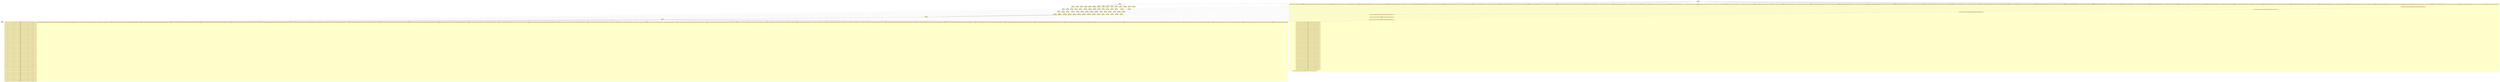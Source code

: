 digraph{node[shape=none margin=0 style=filled colorscheme=ylorrd9 fillcolor=2];compound=true;splines=line;subgraph clusterdummy0_0{style=invis;subgraph clusterdummy0_1{style=invis;subgraph clusterdummy0_2{style=invis;subgraph cluster0{style=dashed;colorscheme=ylorrd9;bgcolor=1;edge[arrowhead=empty];label=epoch_0;363[label=<<table border="0" cellborder="0" cellspacing="0"><tr><td>0:0 merged_barr</td></tr><hr/><tr><td> </td></tr></table>>];}}}}subgraph clusterdummy1_0{style=invis;subgraph clusterdummy1_1{style=invis;subgraph clusterdummy1_2{style=invis;subgraph cluster1{style=dashed;colorscheme=ylorrd9;bgcolor=1;edge[arrowhead=empty];label=epoch_1;1[label=<<table border="0" cellborder="0" cellspacing="0"><tr><td>0:1 recv</td></tr><hr/><tr><td> 1:1 1:2 1:3 14:3 14:2 14:1 13:3 2:1 2:2 2:3 13:2 13:1 12:3 12:2 3:1 3:2 3:3 12:1 11:3 11:2 11:1 4:1 4:2 4:3 10:3 10:2 10:1 5:1 5:2 5:3 9:3 9:2 9:1 6:1 6:2 6:3 8:3 8:2 8:1 7:1 7:2 7:3 </td></tr></table>>];2[label=<<table border="0" cellborder="0" cellspacing="0"><tr><td>0:2 recv</td></tr><hr/><tr><td> 1:1 1:2 1:3 14:3 14:2 14:1 13:3 2:1 2:2 2:3 13:2 13:1 12:3 12:2 3:1 3:2 3:3 12:1 11:3 11:2 11:1 4:1 4:2 4:3 10:3 10:2 10:1 5:1 5:2 5:3 9:3 9:2 9:1 6:1 6:2 6:3 8:3 8:2 8:1 7:1 7:2 7:3 </td></tr></table>>];1->2;3[label=<<table border="0" cellborder="0" cellspacing="0"><tr><td>0:3 recv</td></tr><hr/><tr><td> 1:1 1:2 1:3 14:3 14:2 14:1 13:3 2:1 2:2 2:3 13:2 13:1 12:3 12:2 3:1 3:2 3:3 12:1 11:3 11:2 11:1 4:1 4:2 4:3 10:3 10:2 10:1 5:1 5:2 5:3 9:3 9:2 9:1 6:1 6:2 6:3 8:3 8:2 8:1 7:1 7:2 7:3 </td></tr></table>>];2->3;4[label=<<table border="0" cellborder="0" cellspacing="0"><tr><td>0:4 recv</td></tr><hr/><tr><td> 1:1 1:2 1:3 14:3 14:2 14:1 13:3 2:1 2:2 2:3 13:2 13:1 12:3 12:2 3:1 3:2 3:3 12:1 11:3 11:2 11:1 4:1 4:2 4:3 10:3 10:2 10:1 5:1 5:2 5:3 9:3 9:2 9:1 6:1 6:2 6:3 8:3 8:2 8:1 7:1 7:2 7:3 </td></tr></table>>];3->4;5[label=<<table border="0" cellborder="0" cellspacing="0"><tr><td>0:5 recv</td></tr><hr/><tr><td> 1:1 1:2 1:3 14:3 14:2 14:1 13:3 2:1 2:2 2:3 13:2 13:1 12:3 12:2 3:1 3:2 3:3 12:1 11:3 11:2 11:1 4:1 4:2 4:3 10:3 10:2 10:1 5:1 5:2 5:3 9:3 9:2 9:1 6:1 6:2 6:3 8:3 8:2 8:1 7:1 7:2 7:3 </td></tr></table>>];4->5;6[label=<<table border="0" cellborder="0" cellspacing="0"><tr><td>0:6 recv</td></tr><hr/><tr><td> 1:1 1:2 1:3 14:3 14:2 14:1 13:3 2:1 2:2 2:3 13:2 13:1 12:3 12:2 3:1 3:2 3:3 12:1 11:3 11:2 11:1 4:1 4:2 4:3 10:3 10:2 10:1 5:1 5:2 5:3 9:3 9:2 9:1 6:1 6:2 6:3 8:3 8:2 8:1 7:1 7:2 7:3 </td></tr></table>>];5->6;7[label=<<table border="0" cellborder="0" cellspacing="0"><tr><td>0:7 recv</td></tr><hr/><tr><td> 1:1 1:2 1:3 14:3 14:2 14:1 13:3 2:1 2:2 2:3 13:2 13:1 12:3 12:2 3:1 3:2 3:3 12:1 11:3 11:2 11:1 4:1 4:2 4:3 10:3 10:2 10:1 5:1 5:2 5:3 9:3 9:2 9:1 6:1 6:2 6:3 8:3 8:2 8:1 7:1 7:2 7:3 </td></tr></table>>];6->7;8[label=<<table border="0" cellborder="0" cellspacing="0"><tr><td>0:8 recv</td></tr><hr/><tr><td> 1:1 1:2 1:3 14:3 14:2 14:1 13:3 2:1 2:2 2:3 13:2 13:1 12:3 12:2 3:1 3:2 3:3 12:1 11:3 11:2 11:1 4:1 4:2 4:3 10:3 10:2 10:1 5:1 5:2 5:3 9:3 9:2 9:1 6:1 6:2 6:3 8:3 8:2 8:1 7:1 7:2 7:3 </td></tr></table>>];7->8;9[label=<<table border="0" cellborder="0" cellspacing="0"><tr><td>0:9 recv</td></tr><hr/><tr><td> 1:1 1:2 1:3 14:3 14:2 14:1 13:3 2:1 2:2 2:3 13:2 13:1 12:3 12:2 3:1 3:2 3:3 12:1 11:3 11:2 11:1 4:1 4:2 4:3 10:3 10:2 10:1 5:1 5:2 5:3 9:3 9:2 9:1 6:1 6:2 6:3 8:3 8:2 8:1 7:1 7:2 7:3 </td></tr></table>>];8->9;10[label=<<table border="0" cellborder="0" cellspacing="0"><tr><td>0:10 recv</td></tr><hr/><tr><td> 1:1 1:2 1:3 14:3 14:2 14:1 13:3 2:1 2:2 2:3 13:2 13:1 12:3 12:2 3:1 3:2 3:3 12:1 11:3 11:2 11:1 4:1 4:2 4:3 10:3 10:2 10:1 5:1 5:2 5:3 9:3 9:2 9:1 6:1 6:2 6:3 8:3 8:2 8:1 7:1 7:2 7:3 </td></tr></table>>];9->10;11[label=<<table border="0" cellborder="0" cellspacing="0"><tr><td>0:11 recv</td></tr><hr/><tr><td> 1:1 1:2 1:3 14:3 14:2 14:1 13:3 2:1 2:2 2:3 13:2 13:1 12:3 12:2 3:1 3:2 3:3 12:1 11:3 11:2 11:1 4:1 4:2 4:3 10:3 10:2 10:1 5:1 5:2 5:3 9:3 9:2 9:1 6:1 6:2 6:3 8:3 8:2 8:1 7:1 7:2 7:3 </td></tr></table>>];10->11;12[label=<<table border="0" cellborder="0" cellspacing="0"><tr><td>0:12 recv</td></tr><hr/><tr><td> 1:1 1:2 1:3 14:3 14:2 14:1 13:3 2:1 2:2 2:3 13:2 13:1 12:3 12:2 3:1 3:2 3:3 12:1 11:3 11:2 11:1 4:1 4:2 4:3 10:3 10:2 10:1 5:1 5:2 5:3 9:3 9:2 9:1 6:1 6:2 6:3 8:3 8:2 8:1 7:1 7:2 7:3 </td></tr></table>>];11->12;13[label=<<table border="0" cellborder="0" cellspacing="0"><tr><td>0:13 recv</td></tr><hr/><tr><td> 1:1 1:2 1:3 14:3 14:2 14:1 13:3 2:1 2:2 2:3 13:2 13:1 12:3 12:2 3:1 3:2 3:3 12:1 11:3 11:2 11:1 4:1 4:2 4:3 10:3 10:2 10:1 5:1 5:2 5:3 9:3 9:2 9:1 6:1 6:2 6:3 8:3 8:2 8:1 7:1 7:2 7:3 </td></tr></table>>];12->13;14[label=<<table border="0" cellborder="0" cellspacing="0"><tr><td>0:14 recv</td></tr><hr/><tr><td> 1:1 1:2 1:3 14:3 14:2 14:1 13:3 2:1 2:2 2:3 13:2 13:1 12:3 12:2 3:1 3:2 3:3 12:1 11:3 11:2 11:1 4:1 4:2 4:3 10:3 10:2 10:1 5:1 5:2 5:3 9:3 9:2 9:1 6:1 6:2 6:3 8:3 8:2 8:1 7:1 7:2 7:3 </td></tr></table>>];13->14;15[label=<<table border="0" cellborder="0" cellspacing="0"><tr><td>0:15 recv</td></tr><hr/><tr><td> 1:1 1:2 1:3 14:3 14:2 14:1 13:3 2:1 2:2 2:3 13:2 13:1 12:3 12:2 3:1 3:2 3:3 12:1 11:3 11:2 11:1 4:1 4:2 4:3 10:3 10:2 10:1 5:1 5:2 5:3 9:3 9:2 9:1 6:1 6:2 6:3 8:3 8:2 8:1 7:1 7:2 7:3 </td></tr></table>>];14->15;16[label=<<table border="0" cellborder="0" cellspacing="0"><tr><td>0:16 recv</td></tr><hr/><tr><td> 1:1 1:2 1:3 14:3 14:2 14:1 13:3 2:1 2:2 2:3 13:2 13:1 12:3 12:2 3:1 3:2 3:3 12:1 11:3 11:2 11:1 4:1 4:2 4:3 10:3 10:2 10:1 5:1 5:2 5:3 9:3 9:2 9:1 6:1 6:2 6:3 8:3 8:2 8:1 7:1 7:2 7:3 </td></tr></table>>];15->16;17[label=<<table border="0" cellborder="0" cellspacing="0"><tr><td>0:17 recv</td></tr><hr/><tr><td> 1:1 1:2 1:3 14:3 14:2 14:1 13:3 2:1 2:2 2:3 13:2 13:1 12:3 12:2 3:1 3:2 3:3 12:1 11:3 11:2 11:1 4:1 4:2 4:3 10:3 10:2 10:1 5:1 5:2 5:3 9:3 9:2 9:1 6:1 6:2 6:3 8:3 8:2 8:1 7:1 7:2 7:3 </td></tr></table>>];16->17;18[label=<<table border="0" cellborder="0" cellspacing="0"><tr><td>0:18 recv</td></tr><hr/><tr><td> 1:1 1:2 1:3 14:3 14:2 14:1 13:3 2:1 2:2 2:3 13:2 13:1 12:3 12:2 3:1 3:2 3:3 12:1 11:3 11:2 11:1 4:1 4:2 4:3 10:3 10:2 10:1 5:1 5:2 5:3 9:3 9:2 9:1 6:1 6:2 6:3 8:3 8:2 8:1 7:1 7:2 7:3 </td></tr></table>>];17->18;19[label=<<table border="0" cellborder="0" cellspacing="0"><tr><td>0:19 recv</td></tr><hr/><tr><td> 1:1 1:2 1:3 14:3 14:2 14:1 13:3 2:1 2:2 2:3 13:2 13:1 12:3 12:2 3:1 3:2 3:3 12:1 11:3 11:2 11:1 4:1 4:2 4:3 10:3 10:2 10:1 5:1 5:2 5:3 9:3 9:2 9:1 6:1 6:2 6:3 8:3 8:2 8:1 7:1 7:2 7:3 </td></tr></table>>];18->19;20[label=<<table border="0" cellborder="0" cellspacing="0"><tr><td>0:20 recv</td></tr><hr/><tr><td> 1:1 1:2 1:3 14:3 14:2 14:1 13:3 2:1 2:2 2:3 13:2 13:1 12:3 12:2 3:1 3:2 3:3 12:1 11:3 11:2 11:1 4:1 4:2 4:3 10:3 10:2 10:1 5:1 5:2 5:3 9:3 9:2 9:1 6:1 6:2 6:3 8:3 8:2 8:1 7:1 7:2 7:3 </td></tr></table>>];19->20;21[label=<<table border="0" cellborder="0" cellspacing="0"><tr><td>0:21 recv</td></tr><hr/><tr><td> 1:1 1:2 1:3 14:3 14:2 14:1 13:3 2:1 2:2 2:3 13:2 13:1 12:3 12:2 3:1 3:2 3:3 12:1 11:3 11:2 11:1 4:1 4:2 4:3 10:3 10:2 10:1 5:1 5:2 5:3 9:3 9:2 9:1 6:1 6:2 6:3 8:3 8:2 8:1 7:1 7:2 7:3 </td></tr></table>>];20->21;22[label=<<table border="0" cellborder="0" cellspacing="0"><tr><td>0:22 recv</td></tr><hr/><tr><td> 1:1 1:2 1:3 14:3 14:2 14:1 13:3 2:1 2:2 2:3 13:2 13:1 12:3 12:2 3:1 3:2 3:3 12:1 11:3 11:2 11:1 4:1 4:2 4:3 10:3 10:2 10:1 5:1 5:2 5:3 9:3 9:2 9:1 6:1 6:2 6:3 8:3 8:2 8:1 7:1 7:2 7:3 </td></tr></table>>];21->22;23[label=<<table border="0" cellborder="0" cellspacing="0"><tr><td>0:23 recv</td></tr><hr/><tr><td> 1:1 1:2 1:3 14:3 14:2 14:1 13:3 2:1 2:2 2:3 13:2 13:1 12:3 12:2 3:1 3:2 3:3 12:1 11:3 11:2 11:1 4:1 4:2 4:3 10:3 10:2 10:1 5:1 5:2 5:3 9:3 9:2 9:1 6:1 6:2 6:3 8:3 8:2 8:1 7:1 7:2 7:3 </td></tr></table>>];22->23;24[label=<<table border="0" cellborder="0" cellspacing="0"><tr><td>0:24 recv</td></tr><hr/><tr><td> 1:1 1:2 1:3 14:3 14:2 14:1 13:3 2:1 2:2 2:3 13:2 13:1 12:3 12:2 3:1 3:2 3:3 12:1 11:3 11:2 11:1 4:1 4:2 4:3 10:3 10:2 10:1 5:1 5:2 5:3 9:3 9:2 9:1 6:1 6:2 6:3 8:3 8:2 8:1 7:1 7:2 7:3 </td></tr></table>>];23->24;25[label=<<table border="0" cellborder="0" cellspacing="0"><tr><td>0:25 recv</td></tr><hr/><tr><td> 1:1 1:2 1:3 14:3 14:2 14:1 13:3 2:1 2:2 2:3 13:2 13:1 12:3 12:2 3:1 3:2 3:3 12:1 11:3 11:2 11:1 4:1 4:2 4:3 10:3 10:2 10:1 5:1 5:2 5:3 9:3 9:2 9:1 6:1 6:2 6:3 8:3 8:2 8:1 7:1 7:2 7:3 </td></tr></table>>];24->25;26[label=<<table border="0" cellborder="0" cellspacing="0"><tr><td>0:26 recv</td></tr><hr/><tr><td> 1:1 1:2 1:3 14:3 14:2 14:1 13:3 2:1 2:2 2:3 13:2 13:1 12:3 12:2 3:1 3:2 3:3 12:1 11:3 11:2 11:1 4:1 4:2 4:3 10:3 10:2 10:1 5:1 5:2 5:3 9:3 9:2 9:1 6:1 6:2 6:3 8:3 8:2 8:1 7:1 7:2 7:3 </td></tr></table>>];25->26;27[label=<<table border="0" cellborder="0" cellspacing="0"><tr><td>0:27 recv</td></tr><hr/><tr><td> 1:1 1:2 1:3 14:3 14:2 14:1 13:3 2:1 2:2 2:3 13:2 13:1 12:3 12:2 3:1 3:2 3:3 12:1 11:3 11:2 11:1 4:1 4:2 4:3 10:3 10:2 10:1 5:1 5:2 5:3 9:3 9:2 9:1 6:1 6:2 6:3 8:3 8:2 8:1 7:1 7:2 7:3 </td></tr></table>>];26->27;28[label=<<table border="0" cellborder="0" cellspacing="0"><tr><td>0:28 recv</td></tr><hr/><tr><td> 1:1 1:2 1:3 14:3 14:2 14:1 13:3 2:1 2:2 2:3 13:2 13:1 12:3 12:2 3:1 3:2 3:3 12:1 11:3 11:2 11:1 4:1 4:2 4:3 10:3 10:2 10:1 5:1 5:2 5:3 9:3 9:2 9:1 6:1 6:2 6:3 8:3 8:2 8:1 7:1 7:2 7:3 </td></tr></table>>];27->28;29[label=<<table border="0" cellborder="0" cellspacing="0"><tr><td>0:29 recv</td></tr><hr/><tr><td> 1:1 1:2 1:3 14:3 14:2 14:1 13:3 2:1 2:2 2:3 13:2 13:1 12:3 12:2 3:1 3:2 3:3 12:1 11:3 11:2 11:1 4:1 4:2 4:3 10:3 10:2 10:1 5:1 5:2 5:3 9:3 9:2 9:1 6:1 6:2 6:3 8:3 8:2 8:1 7:1 7:2 7:3 </td></tr></table>>];28->29;30[label=<<table border="0" cellborder="0" cellspacing="0"><tr><td>0:30 recv</td></tr><hr/><tr><td> 1:1 1:2 1:3 14:3 14:2 14:1 13:3 2:1 2:2 2:3 13:2 13:1 12:3 12:2 3:1 3:2 3:3 12:1 11:3 11:2 11:1 4:1 4:2 4:3 10:3 10:2 10:1 5:1 5:2 5:3 9:3 9:2 9:1 6:1 6:2 6:3 8:3 8:2 8:1 7:1 7:2 7:3 </td></tr></table>>];29->30;31[label=<<table border="0" cellborder="0" cellspacing="0"><tr><td>0:31 recv</td></tr><hr/><tr><td> 1:1 1:2 1:3 14:3 14:2 14:1 13:3 2:1 2:2 2:3 13:2 13:1 12:3 12:2 3:1 3:2 3:3 12:1 11:3 11:2 11:1 4:1 4:2 4:3 10:3 10:2 10:1 5:1 5:2 5:3 9:3 9:2 9:1 6:1 6:2 6:3 8:3 8:2 8:1 7:1 7:2 7:3 </td></tr></table>>];30->31;32[label=<<table border="0" cellborder="0" cellspacing="0"><tr><td>0:32 recv</td></tr><hr/><tr><td> 1:1 1:2 1:3 14:3 14:2 14:1 13:3 2:1 2:2 2:3 13:2 13:1 12:3 12:2 3:1 3:2 3:3 12:1 11:3 11:2 11:1 4:1 4:2 4:3 10:3 10:2 10:1 5:1 5:2 5:3 9:3 9:2 9:1 6:1 6:2 6:3 8:3 8:2 8:1 7:1 7:2 7:3 </td></tr></table>>];31->32;33[label=<<table border="0" cellborder="0" cellspacing="0"><tr><td>0:33 recv</td></tr><hr/><tr><td> 1:1 1:2 1:3 14:3 14:2 14:1 13:3 2:1 2:2 2:3 13:2 13:1 12:3 12:2 3:1 3:2 3:3 12:1 11:3 11:2 11:1 4:1 4:2 4:3 10:3 10:2 10:1 5:1 5:2 5:3 9:3 9:2 9:1 6:1 6:2 6:3 8:3 8:2 8:1 7:1 7:2 7:3 </td></tr></table>>];32->33;34[label=<<table border="0" cellborder="0" cellspacing="0"><tr><td>0:34 recv</td></tr><hr/><tr><td> 1:1 1:2 1:3 14:3 14:2 14:1 13:3 2:1 2:2 2:3 13:2 13:1 12:3 12:2 3:1 3:2 3:3 12:1 11:3 11:2 11:1 4:1 4:2 4:3 10:3 10:2 10:1 5:1 5:2 5:3 9:3 9:2 9:1 6:1 6:2 6:3 8:3 8:2 8:1 7:1 7:2 7:3 </td></tr></table>>];33->34;35[label=<<table border="0" cellborder="0" cellspacing="0"><tr><td>0:35 recv</td></tr><hr/><tr><td> 1:1 1:2 1:3 14:3 14:2 14:1 13:3 2:1 2:2 2:3 13:2 13:1 12:3 12:2 3:1 3:2 3:3 12:1 11:3 11:2 11:1 4:1 4:2 4:3 10:3 10:2 10:1 5:1 5:2 5:3 9:3 9:2 9:1 6:1 6:2 6:3 8:3 8:2 8:1 7:1 7:2 7:3 </td></tr></table>>];34->35;36[label=<<table border="0" cellborder="0" cellspacing="0"><tr><td>0:36 recv</td></tr><hr/><tr><td> 1:1 1:2 1:3 14:3 14:2 14:1 13:3 2:1 2:2 2:3 13:2 13:1 12:3 12:2 3:1 3:2 3:3 12:1 11:3 11:2 11:1 4:1 4:2 4:3 10:3 10:2 10:1 5:1 5:2 5:3 9:3 9:2 9:1 6:1 6:2 6:3 8:3 8:2 8:1 7:1 7:2 7:3 </td></tr></table>>];35->36;37[label=<<table border="0" cellborder="0" cellspacing="0"><tr><td>0:37 recv</td></tr><hr/><tr><td> 1:1 1:2 1:3 14:3 14:2 14:1 13:3 2:1 2:2 2:3 13:2 13:1 12:3 12:2 3:1 3:2 3:3 12:1 11:3 11:2 11:1 4:1 4:2 4:3 10:3 10:2 10:1 5:1 5:2 5:3 9:3 9:2 9:1 6:1 6:2 6:3 8:3 8:2 8:1 7:1 7:2 7:3 </td></tr></table>>];36->37;38[label=<<table border="0" cellborder="0" cellspacing="0"><tr><td>0:38 recv</td></tr><hr/><tr><td> 1:1 1:2 1:3 14:3 14:2 14:1 13:3 2:1 2:2 2:3 13:2 13:1 12:3 12:2 3:1 3:2 3:3 12:1 11:3 11:2 11:1 4:1 4:2 4:3 10:3 10:2 10:1 5:1 5:2 5:3 9:3 9:2 9:1 6:1 6:2 6:3 8:3 8:2 8:1 7:1 7:2 7:3 </td></tr></table>>];37->38;39[label=<<table border="0" cellborder="0" cellspacing="0"><tr><td>0:39 recv</td></tr><hr/><tr><td> 1:1 1:2 1:3 14:3 14:2 14:1 13:3 2:1 2:2 2:3 13:2 13:1 12:3 12:2 3:1 3:2 3:3 12:1 11:3 11:2 11:1 4:1 4:2 4:3 10:3 10:2 10:1 5:1 5:2 5:3 9:3 9:2 9:1 6:1 6:2 6:3 8:3 8:2 8:1 7:1 7:2 7:3 </td></tr></table>>];38->39;40[label=<<table border="0" cellborder="0" cellspacing="0"><tr><td>0:40 recv</td></tr><hr/><tr><td> 1:1 1:2 1:3 14:3 14:2 14:1 13:3 2:1 2:2 2:3 13:2 13:1 12:3 12:2 3:1 3:2 3:3 12:1 11:3 11:2 11:1 4:1 4:2 4:3 10:3 10:2 10:1 5:1 5:2 5:3 9:3 9:2 9:1 6:1 6:2 6:3 8:3 8:2 8:1 7:1 7:2 7:3 </td></tr></table>>];39->40;41[label=<<table border="0" cellborder="0" cellspacing="0"><tr><td>0:41 recv</td></tr><hr/><tr><td> 1:1 1:2 1:3 14:3 14:2 14:1 13:3 2:1 2:2 2:3 13:2 13:1 12:3 12:2 3:1 3:2 3:3 12:1 11:3 11:2 11:1 4:1 4:2 4:3 10:3 10:2 10:1 5:1 5:2 5:3 9:3 9:2 9:1 6:1 6:2 6:3 8:3 8:2 8:1 7:1 7:2 7:3 </td></tr></table>>];40->41;42[label=<<table border="0" cellborder="0" cellspacing="0"><tr><td>0:42 recv</td></tr><hr/><tr><td> 1:1 1:2 1:3 14:3 14:2 14:1 13:3 2:1 2:2 2:3 13:2 13:1 12:3 12:2 3:1 3:2 3:3 12:1 11:3 11:2 11:1 4:1 4:2 4:3 10:3 10:2 10:1 5:1 5:2 5:3 9:3 9:2 9:1 6:1 6:2 6:3 8:3 8:2 8:1 7:1 7:2 7:3 </td></tr></table>>];41->42;98[label=<<table border="0" cellborder="0" cellspacing="0"><tr><td>1:1 send</td></tr><hr/><tr><td> 0:1 0:2 0:3 0:4 0:5 0:6 0:7 0:8 0:9 0:10 0:11 0:12 0:13 0:14 0:15 0:16 0:17 0:18 0:19 0:20 0:21 0:22 0:23 0:24 0:25 0:26 0:27 0:28 0:29 0:30 0:31 0:32 0:33 0:34 0:35 0:36 0:37 0:38 0:39 0:40 0:41 0:42 </td></tr></table>>];99[label=<<table border="0" cellborder="0" cellspacing="0"><tr><td>1:2 send</td></tr><hr/><tr><td> 0:1 0:2 0:3 0:4 0:5 0:6 0:7 0:8 0:9 0:10 0:11 0:12 0:13 0:14 0:15 0:16 0:17 0:18 0:19 0:20 0:21 0:22 0:23 0:24 0:25 0:26 0:27 0:28 0:29 0:30 0:31 0:32 0:33 0:34 0:35 0:36 0:37 0:38 0:39 0:40 0:41 0:42 </td></tr></table>>];100[label=<<table border="0" cellborder="0" cellspacing="0"><tr><td>1:3 send</td></tr><hr/><tr><td> 0:1 0:2 0:3 0:4 0:5 0:6 0:7 0:8 0:9 0:10 0:11 0:12 0:13 0:14 0:15 0:16 0:17 0:18 0:19 0:20 0:21 0:22 0:23 0:24 0:25 0:26 0:27 0:28 0:29 0:30 0:31 0:32 0:33 0:34 0:35 0:36 0:37 0:38 0:39 0:40 0:41 0:42 </td></tr></table>>];117[label=<<table border="0" cellborder="0" cellspacing="0"><tr><td>2:1 send</td></tr><hr/><tr><td> 0:1 0:2 0:3 0:4 0:5 0:6 0:7 0:8 0:9 0:10 0:11 0:12 0:13 0:14 0:15 0:16 0:17 0:18 0:19 0:20 0:21 0:22 0:23 0:24 0:25 0:26 0:27 0:28 0:29 0:30 0:31 0:32 0:33 0:34 0:35 0:36 0:37 0:38 0:39 0:40 0:41 0:42 </td></tr></table>>];118[label=<<table border="0" cellborder="0" cellspacing="0"><tr><td>2:2 send</td></tr><hr/><tr><td> 0:1 0:2 0:3 0:4 0:5 0:6 0:7 0:8 0:9 0:10 0:11 0:12 0:13 0:14 0:15 0:16 0:17 0:18 0:19 0:20 0:21 0:22 0:23 0:24 0:25 0:26 0:27 0:28 0:29 0:30 0:31 0:32 0:33 0:34 0:35 0:36 0:37 0:38 0:39 0:40 0:41 0:42 </td></tr></table>>];119[label=<<table border="0" cellborder="0" cellspacing="0"><tr><td>2:3 send</td></tr><hr/><tr><td> 0:1 0:2 0:3 0:4 0:5 0:6 0:7 0:8 0:9 0:10 0:11 0:12 0:13 0:14 0:15 0:16 0:17 0:18 0:19 0:20 0:21 0:22 0:23 0:24 0:25 0:26 0:27 0:28 0:29 0:30 0:31 0:32 0:33 0:34 0:35 0:36 0:37 0:38 0:39 0:40 0:41 0:42 </td></tr></table>>];136[label=<<table border="0" cellborder="0" cellspacing="0"><tr><td>3:1 send</td></tr><hr/><tr><td> 0:1 0:2 0:3 0:4 0:5 0:6 0:7 0:8 0:9 0:10 0:11 0:12 0:13 0:14 0:15 0:16 0:17 0:18 0:19 0:20 0:21 0:22 0:23 0:24 0:25 0:26 0:27 0:28 0:29 0:30 0:31 0:32 0:33 0:34 0:35 0:36 0:37 0:38 0:39 0:40 0:41 0:42 </td></tr></table>>];137[label=<<table border="0" cellborder="0" cellspacing="0"><tr><td>3:2 send</td></tr><hr/><tr><td> 0:1 0:2 0:3 0:4 0:5 0:6 0:7 0:8 0:9 0:10 0:11 0:12 0:13 0:14 0:15 0:16 0:17 0:18 0:19 0:20 0:21 0:22 0:23 0:24 0:25 0:26 0:27 0:28 0:29 0:30 0:31 0:32 0:33 0:34 0:35 0:36 0:37 0:38 0:39 0:40 0:41 0:42 </td></tr></table>>];138[label=<<table border="0" cellborder="0" cellspacing="0"><tr><td>3:3 send</td></tr><hr/><tr><td> 0:1 0:2 0:3 0:4 0:5 0:6 0:7 0:8 0:9 0:10 0:11 0:12 0:13 0:14 0:15 0:16 0:17 0:18 0:19 0:20 0:21 0:22 0:23 0:24 0:25 0:26 0:27 0:28 0:29 0:30 0:31 0:32 0:33 0:34 0:35 0:36 0:37 0:38 0:39 0:40 0:41 0:42 </td></tr></table>>];155[label=<<table border="0" cellborder="0" cellspacing="0"><tr><td>4:1 send</td></tr><hr/><tr><td> 0:1 0:2 0:3 0:4 0:5 0:6 0:7 0:8 0:9 0:10 0:11 0:12 0:13 0:14 0:15 0:16 0:17 0:18 0:19 0:20 0:21 0:22 0:23 0:24 0:25 0:26 0:27 0:28 0:29 0:30 0:31 0:32 0:33 0:34 0:35 0:36 0:37 0:38 0:39 0:40 0:41 0:42 </td></tr></table>>];156[label=<<table border="0" cellborder="0" cellspacing="0"><tr><td>4:2 send</td></tr><hr/><tr><td> 0:1 0:2 0:3 0:4 0:5 0:6 0:7 0:8 0:9 0:10 0:11 0:12 0:13 0:14 0:15 0:16 0:17 0:18 0:19 0:20 0:21 0:22 0:23 0:24 0:25 0:26 0:27 0:28 0:29 0:30 0:31 0:32 0:33 0:34 0:35 0:36 0:37 0:38 0:39 0:40 0:41 0:42 </td></tr></table>>];157[label=<<table border="0" cellborder="0" cellspacing="0"><tr><td>4:3 send</td></tr><hr/><tr><td> 0:1 0:2 0:3 0:4 0:5 0:6 0:7 0:8 0:9 0:10 0:11 0:12 0:13 0:14 0:15 0:16 0:17 0:18 0:19 0:20 0:21 0:22 0:23 0:24 0:25 0:26 0:27 0:28 0:29 0:30 0:31 0:32 0:33 0:34 0:35 0:36 0:37 0:38 0:39 0:40 0:41 0:42 </td></tr></table>>];174[label=<<table border="0" cellborder="0" cellspacing="0"><tr><td>5:1 send</td></tr><hr/><tr><td> 0:1 0:2 0:3 0:4 0:5 0:6 0:7 0:8 0:9 0:10 0:11 0:12 0:13 0:14 0:15 0:16 0:17 0:18 0:19 0:20 0:21 0:22 0:23 0:24 0:25 0:26 0:27 0:28 0:29 0:30 0:31 0:32 0:33 0:34 0:35 0:36 0:37 0:38 0:39 0:40 0:41 0:42 </td></tr></table>>];175[label=<<table border="0" cellborder="0" cellspacing="0"><tr><td>5:2 send</td></tr><hr/><tr><td> 0:1 0:2 0:3 0:4 0:5 0:6 0:7 0:8 0:9 0:10 0:11 0:12 0:13 0:14 0:15 0:16 0:17 0:18 0:19 0:20 0:21 0:22 0:23 0:24 0:25 0:26 0:27 0:28 0:29 0:30 0:31 0:32 0:33 0:34 0:35 0:36 0:37 0:38 0:39 0:40 0:41 0:42 </td></tr></table>>];176[label=<<table border="0" cellborder="0" cellspacing="0"><tr><td>5:3 send</td></tr><hr/><tr><td> 0:1 0:2 0:3 0:4 0:5 0:6 0:7 0:8 0:9 0:10 0:11 0:12 0:13 0:14 0:15 0:16 0:17 0:18 0:19 0:20 0:21 0:22 0:23 0:24 0:25 0:26 0:27 0:28 0:29 0:30 0:31 0:32 0:33 0:34 0:35 0:36 0:37 0:38 0:39 0:40 0:41 0:42 </td></tr></table>>];193[label=<<table border="0" cellborder="0" cellspacing="0"><tr><td>6:1 send</td></tr><hr/><tr><td> 0:1 0:2 0:3 0:4 0:5 0:6 0:7 0:8 0:9 0:10 0:11 0:12 0:13 0:14 0:15 0:16 0:17 0:18 0:19 0:20 0:21 0:22 0:23 0:24 0:25 0:26 0:27 0:28 0:29 0:30 0:31 0:32 0:33 0:34 0:35 0:36 0:37 0:38 0:39 0:40 0:41 0:42 </td></tr></table>>];194[label=<<table border="0" cellborder="0" cellspacing="0"><tr><td>6:2 send</td></tr><hr/><tr><td> 0:1 0:2 0:3 0:4 0:5 0:6 0:7 0:8 0:9 0:10 0:11 0:12 0:13 0:14 0:15 0:16 0:17 0:18 0:19 0:20 0:21 0:22 0:23 0:24 0:25 0:26 0:27 0:28 0:29 0:30 0:31 0:32 0:33 0:34 0:35 0:36 0:37 0:38 0:39 0:40 0:41 0:42 </td></tr></table>>];195[label=<<table border="0" cellborder="0" cellspacing="0"><tr><td>6:3 send</td></tr><hr/><tr><td> 0:1 0:2 0:3 0:4 0:5 0:6 0:7 0:8 0:9 0:10 0:11 0:12 0:13 0:14 0:15 0:16 0:17 0:18 0:19 0:20 0:21 0:22 0:23 0:24 0:25 0:26 0:27 0:28 0:29 0:30 0:31 0:32 0:33 0:34 0:35 0:36 0:37 0:38 0:39 0:40 0:41 0:42 </td></tr></table>>];212[label=<<table border="0" cellborder="0" cellspacing="0"><tr><td>7:1 send</td></tr><hr/><tr><td> 0:1 0:2 0:3 0:4 0:5 0:6 0:7 0:8 0:9 0:10 0:11 0:12 0:13 0:14 0:15 0:16 0:17 0:18 0:19 0:20 0:21 0:22 0:23 0:24 0:25 0:26 0:27 0:28 0:29 0:30 0:31 0:32 0:33 0:34 0:35 0:36 0:37 0:38 0:39 0:40 0:41 0:42 </td></tr></table>>];213[label=<<table border="0" cellborder="0" cellspacing="0"><tr><td>7:2 send</td></tr><hr/><tr><td> 0:1 0:2 0:3 0:4 0:5 0:6 0:7 0:8 0:9 0:10 0:11 0:12 0:13 0:14 0:15 0:16 0:17 0:18 0:19 0:20 0:21 0:22 0:23 0:24 0:25 0:26 0:27 0:28 0:29 0:30 0:31 0:32 0:33 0:34 0:35 0:36 0:37 0:38 0:39 0:40 0:41 0:42 </td></tr></table>>];214[label=<<table border="0" cellborder="0" cellspacing="0"><tr><td>7:3 send</td></tr><hr/><tr><td> 0:1 0:2 0:3 0:4 0:5 0:6 0:7 0:8 0:9 0:10 0:11 0:12 0:13 0:14 0:15 0:16 0:17 0:18 0:19 0:20 0:21 0:22 0:23 0:24 0:25 0:26 0:27 0:28 0:29 0:30 0:31 0:32 0:33 0:34 0:35 0:36 0:37 0:38 0:39 0:40 0:41 0:42 </td></tr></table>>];231[label=<<table border="0" cellborder="0" cellspacing="0"><tr><td>8:1 send</td></tr><hr/><tr><td> 0:1 0:2 0:3 0:4 0:5 0:6 0:7 0:8 0:9 0:10 0:11 0:12 0:13 0:14 0:15 0:16 0:17 0:18 0:19 0:20 0:21 0:22 0:23 0:24 0:25 0:26 0:27 0:28 0:29 0:30 0:31 0:32 0:33 0:34 0:35 0:36 0:37 0:38 0:39 0:40 0:41 0:42 </td></tr></table>>];232[label=<<table border="0" cellborder="0" cellspacing="0"><tr><td>8:2 send</td></tr><hr/><tr><td> 0:1 0:2 0:3 0:4 0:5 0:6 0:7 0:8 0:9 0:10 0:11 0:12 0:13 0:14 0:15 0:16 0:17 0:18 0:19 0:20 0:21 0:22 0:23 0:24 0:25 0:26 0:27 0:28 0:29 0:30 0:31 0:32 0:33 0:34 0:35 0:36 0:37 0:38 0:39 0:40 0:41 0:42 </td></tr></table>>];233[label=<<table border="0" cellborder="0" cellspacing="0"><tr><td>8:3 send</td></tr><hr/><tr><td> 0:1 0:2 0:3 0:4 0:5 0:6 0:7 0:8 0:9 0:10 0:11 0:12 0:13 0:14 0:15 0:16 0:17 0:18 0:19 0:20 0:21 0:22 0:23 0:24 0:25 0:26 0:27 0:28 0:29 0:30 0:31 0:32 0:33 0:34 0:35 0:36 0:37 0:38 0:39 0:40 0:41 0:42 </td></tr></table>>];250[label=<<table border="0" cellborder="0" cellspacing="0"><tr><td>9:1 send</td></tr><hr/><tr><td> 0:1 0:2 0:3 0:4 0:5 0:6 0:7 0:8 0:9 0:10 0:11 0:12 0:13 0:14 0:15 0:16 0:17 0:18 0:19 0:20 0:21 0:22 0:23 0:24 0:25 0:26 0:27 0:28 0:29 0:30 0:31 0:32 0:33 0:34 0:35 0:36 0:37 0:38 0:39 0:40 0:41 0:42 </td></tr></table>>];251[label=<<table border="0" cellborder="0" cellspacing="0"><tr><td>9:2 send</td></tr><hr/><tr><td> 0:1 0:2 0:3 0:4 0:5 0:6 0:7 0:8 0:9 0:10 0:11 0:12 0:13 0:14 0:15 0:16 0:17 0:18 0:19 0:20 0:21 0:22 0:23 0:24 0:25 0:26 0:27 0:28 0:29 0:30 0:31 0:32 0:33 0:34 0:35 0:36 0:37 0:38 0:39 0:40 0:41 0:42 </td></tr></table>>];252[label=<<table border="0" cellborder="0" cellspacing="0"><tr><td>9:3 send</td></tr><hr/><tr><td> 0:1 0:2 0:3 0:4 0:5 0:6 0:7 0:8 0:9 0:10 0:11 0:12 0:13 0:14 0:15 0:16 0:17 0:18 0:19 0:20 0:21 0:22 0:23 0:24 0:25 0:26 0:27 0:28 0:29 0:30 0:31 0:32 0:33 0:34 0:35 0:36 0:37 0:38 0:39 0:40 0:41 0:42 </td></tr></table>>];269[label=<<table border="0" cellborder="0" cellspacing="0"><tr><td>10:1 send</td></tr><hr/><tr><td> 0:1 0:2 0:3 0:4 0:5 0:6 0:7 0:8 0:9 0:10 0:11 0:12 0:13 0:14 0:15 0:16 0:17 0:18 0:19 0:20 0:21 0:22 0:23 0:24 0:25 0:26 0:27 0:28 0:29 0:30 0:31 0:32 0:33 0:34 0:35 0:36 0:37 0:38 0:39 0:40 0:41 0:42 </td></tr></table>>];270[label=<<table border="0" cellborder="0" cellspacing="0"><tr><td>10:2 send</td></tr><hr/><tr><td> 0:1 0:2 0:3 0:4 0:5 0:6 0:7 0:8 0:9 0:10 0:11 0:12 0:13 0:14 0:15 0:16 0:17 0:18 0:19 0:20 0:21 0:22 0:23 0:24 0:25 0:26 0:27 0:28 0:29 0:30 0:31 0:32 0:33 0:34 0:35 0:36 0:37 0:38 0:39 0:40 0:41 0:42 </td></tr></table>>];271[label=<<table border="0" cellborder="0" cellspacing="0"><tr><td>10:3 send</td></tr><hr/><tr><td> 0:1 0:2 0:3 0:4 0:5 0:6 0:7 0:8 0:9 0:10 0:11 0:12 0:13 0:14 0:15 0:16 0:17 0:18 0:19 0:20 0:21 0:22 0:23 0:24 0:25 0:26 0:27 0:28 0:29 0:30 0:31 0:32 0:33 0:34 0:35 0:36 0:37 0:38 0:39 0:40 0:41 0:42 </td></tr></table>>];288[label=<<table border="0" cellborder="0" cellspacing="0"><tr><td>11:1 send</td></tr><hr/><tr><td> 0:1 0:2 0:3 0:4 0:5 0:6 0:7 0:8 0:9 0:10 0:11 0:12 0:13 0:14 0:15 0:16 0:17 0:18 0:19 0:20 0:21 0:22 0:23 0:24 0:25 0:26 0:27 0:28 0:29 0:30 0:31 0:32 0:33 0:34 0:35 0:36 0:37 0:38 0:39 0:40 0:41 0:42 </td></tr></table>>];289[label=<<table border="0" cellborder="0" cellspacing="0"><tr><td>11:2 send</td></tr><hr/><tr><td> 0:1 0:2 0:3 0:4 0:5 0:6 0:7 0:8 0:9 0:10 0:11 0:12 0:13 0:14 0:15 0:16 0:17 0:18 0:19 0:20 0:21 0:22 0:23 0:24 0:25 0:26 0:27 0:28 0:29 0:30 0:31 0:32 0:33 0:34 0:35 0:36 0:37 0:38 0:39 0:40 0:41 0:42 </td></tr></table>>];290[label=<<table border="0" cellborder="0" cellspacing="0"><tr><td>11:3 send</td></tr><hr/><tr><td> 0:1 0:2 0:3 0:4 0:5 0:6 0:7 0:8 0:9 0:10 0:11 0:12 0:13 0:14 0:15 0:16 0:17 0:18 0:19 0:20 0:21 0:22 0:23 0:24 0:25 0:26 0:27 0:28 0:29 0:30 0:31 0:32 0:33 0:34 0:35 0:36 0:37 0:38 0:39 0:40 0:41 0:42 </td></tr></table>>];307[label=<<table border="0" cellborder="0" cellspacing="0"><tr><td>12:1 send</td></tr><hr/><tr><td> 0:1 0:2 0:3 0:4 0:5 0:6 0:7 0:8 0:9 0:10 0:11 0:12 0:13 0:14 0:15 0:16 0:17 0:18 0:19 0:20 0:21 0:22 0:23 0:24 0:25 0:26 0:27 0:28 0:29 0:30 0:31 0:32 0:33 0:34 0:35 0:36 0:37 0:38 0:39 0:40 0:41 0:42 </td></tr></table>>];308[label=<<table border="0" cellborder="0" cellspacing="0"><tr><td>12:2 send</td></tr><hr/><tr><td> 0:1 0:2 0:3 0:4 0:5 0:6 0:7 0:8 0:9 0:10 0:11 0:12 0:13 0:14 0:15 0:16 0:17 0:18 0:19 0:20 0:21 0:22 0:23 0:24 0:25 0:26 0:27 0:28 0:29 0:30 0:31 0:32 0:33 0:34 0:35 0:36 0:37 0:38 0:39 0:40 0:41 0:42 </td></tr></table>>];309[label=<<table border="0" cellborder="0" cellspacing="0"><tr><td>12:3 send</td></tr><hr/><tr><td> 0:1 0:2 0:3 0:4 0:5 0:6 0:7 0:8 0:9 0:10 0:11 0:12 0:13 0:14 0:15 0:16 0:17 0:18 0:19 0:20 0:21 0:22 0:23 0:24 0:25 0:26 0:27 0:28 0:29 0:30 0:31 0:32 0:33 0:34 0:35 0:36 0:37 0:38 0:39 0:40 0:41 0:42 </td></tr></table>>];326[label=<<table border="0" cellborder="0" cellspacing="0"><tr><td>13:1 send</td></tr><hr/><tr><td> 0:1 0:2 0:3 0:4 0:5 0:6 0:7 0:8 0:9 0:10 0:11 0:12 0:13 0:14 0:15 0:16 0:17 0:18 0:19 0:20 0:21 0:22 0:23 0:24 0:25 0:26 0:27 0:28 0:29 0:30 0:31 0:32 0:33 0:34 0:35 0:36 0:37 0:38 0:39 0:40 0:41 0:42 </td></tr></table>>];327[label=<<table border="0" cellborder="0" cellspacing="0"><tr><td>13:2 send</td></tr><hr/><tr><td> 0:1 0:2 0:3 0:4 0:5 0:6 0:7 0:8 0:9 0:10 0:11 0:12 0:13 0:14 0:15 0:16 0:17 0:18 0:19 0:20 0:21 0:22 0:23 0:24 0:25 0:26 0:27 0:28 0:29 0:30 0:31 0:32 0:33 0:34 0:35 0:36 0:37 0:38 0:39 0:40 0:41 0:42 </td></tr></table>>];328[label=<<table border="0" cellborder="0" cellspacing="0"><tr><td>13:3 send</td></tr><hr/><tr><td> 0:1 0:2 0:3 0:4 0:5 0:6 0:7 0:8 0:9 0:10 0:11 0:12 0:13 0:14 0:15 0:16 0:17 0:18 0:19 0:20 0:21 0:22 0:23 0:24 0:25 0:26 0:27 0:28 0:29 0:30 0:31 0:32 0:33 0:34 0:35 0:36 0:37 0:38 0:39 0:40 0:41 0:42 </td></tr></table>>];345[label=<<table border="0" cellborder="0" cellspacing="0"><tr><td>14:1 send</td></tr><hr/><tr><td> 0:1 0:2 0:3 0:4 0:5 0:6 0:7 0:8 0:9 0:10 0:11 0:12 0:13 0:14 0:15 0:16 0:17 0:18 0:19 0:20 0:21 0:22 0:23 0:24 0:25 0:26 0:27 0:28 0:29 0:30 0:31 0:32 0:33 0:34 0:35 0:36 0:37 0:38 0:39 0:40 0:41 0:42 </td></tr></table>>];346[label=<<table border="0" cellborder="0" cellspacing="0"><tr><td>14:2 send</td></tr><hr/><tr><td> 0:1 0:2 0:3 0:4 0:5 0:6 0:7 0:8 0:9 0:10 0:11 0:12 0:13 0:14 0:15 0:16 0:17 0:18 0:19 0:20 0:21 0:22 0:23 0:24 0:25 0:26 0:27 0:28 0:29 0:30 0:31 0:32 0:33 0:34 0:35 0:36 0:37 0:38 0:39 0:40 0:41 0:42 </td></tr></table>>];347[label=<<table border="0" cellborder="0" cellspacing="0"><tr><td>14:3 send</td></tr><hr/><tr><td> 0:1 0:2 0:3 0:4 0:5 0:6 0:7 0:8 0:9 0:10 0:11 0:12 0:13 0:14 0:15 0:16 0:17 0:18 0:19 0:20 0:21 0:22 0:23 0:24 0:25 0:26 0:27 0:28 0:29 0:30 0:31 0:32 0:33 0:34 0:35 0:36 0:37 0:38 0:39 0:40 0:41 0:42 </td></tr></table>>];}}}}subgraph clusterdummy2_0{style=invis;subgraph clusterdummy2_1{style=invis;subgraph clusterdummy2_2{style=invis;subgraph cluster2{style=dashed;colorscheme=ylorrd9;bgcolor=1;edge[arrowhead=empty];label=epoch_2;364[label=<<table border="0" cellborder="0" cellspacing="0"><tr><td>0:1 merged_barr</td></tr><hr/><tr><td> </td></tr></table>>];}}}}subgraph clusterdummy3_0{style=invis;subgraph clusterdummy3_1{style=invis;subgraph clusterdummy3_2{style=invis;subgraph cluster3{style=dashed;colorscheme=ylorrd9;bgcolor=1;edge[arrowhead=empty];label=epoch_3;293[label=<<table border="0" cellborder="0" cellspacing="0"><tr><td>11:6 recv</td></tr><hr/><tr><td> 14:5 </td></tr></table>>];349[label=<<table border="0" cellborder="0" cellspacing="0"><tr><td>14:5 send</td></tr><hr/><tr><td> 11:6 </td></tr></table>>];}}}}subgraph clusterdummy4_0{style=invis;subgraph clusterdummy4_1{style=invis;subgraph clusterdummy4_2{style=invis;subgraph cluster4{style=dashed;colorscheme=ylorrd9;bgcolor=1;edge[arrowhead=empty];label=epoch_4;274[label=<<table border="0" cellborder="0" cellspacing="0"><tr><td>10:6 recv</td></tr><hr/><tr><td> 13:5 </td></tr></table>>];330[label=<<table border="0" cellborder="0" cellspacing="0"><tr><td>13:5 send</td></tr><hr/><tr><td> 10:6 </td></tr></table>>];}}}}subgraph clusterdummy5_0{style=invis;subgraph clusterdummy5_1{style=invis;subgraph clusterdummy5_2{style=invis;subgraph cluster5{style=dashed;colorscheme=ylorrd9;bgcolor=1;edge[arrowhead=empty];label=epoch_5;255[label=<<table border="0" cellborder="0" cellspacing="0"><tr><td>9:6 recv</td></tr><hr/><tr><td> 12:5 </td></tr></table>>];311[label=<<table border="0" cellborder="0" cellspacing="0"><tr><td>12:5 send</td></tr><hr/><tr><td> 9:6 </td></tr></table>>];}}}}subgraph clusterdummy6_0{style=invis;subgraph clusterdummy6_1{style=invis;subgraph clusterdummy6_2{style=invis;subgraph cluster6{style=dashed;colorscheme=ylorrd9;bgcolor=1;edge[arrowhead=empty];label=epoch_6;236[label=<<table border="0" cellborder="0" cellspacing="0"><tr><td>8:6 recv</td></tr><hr/><tr><td> 11:5 </td></tr></table>>];292[label=<<table border="0" cellborder="0" cellspacing="0"><tr><td>11:5 send</td></tr><hr/><tr><td> 8:6 </td></tr></table>>];}}}}subgraph clusterdummy7_0{style=invis;subgraph clusterdummy7_1{style=invis;subgraph clusterdummy7_2{style=invis;subgraph cluster7{style=dashed;colorscheme=ylorrd9;bgcolor=1;edge[arrowhead=empty];label=epoch_7;237[label=<<table border="0" cellborder="0" cellspacing="0"><tr><td>8:7 send</td></tr><hr/><tr><td> 11:8 </td></tr></table>>];295[label=<<table border="0" cellborder="0" cellspacing="0"><tr><td>11:8 recv</td></tr><hr/><tr><td> 8:7 </td></tr></table>>];}}}}subgraph clusterdummy8_0{style=invis;subgraph clusterdummy8_1{style=invis;subgraph clusterdummy8_2{style=invis;subgraph cluster8{style=dashed;colorscheme=ylorrd9;bgcolor=1;edge[arrowhead=empty];label=epoch_8;217[label=<<table border="0" cellborder="0" cellspacing="0"><tr><td>7:6 recv</td></tr><hr/><tr><td> 10:5 </td></tr></table>>];273[label=<<table border="0" cellborder="0" cellspacing="0"><tr><td>10:5 send</td></tr><hr/><tr><td> 7:6 </td></tr></table>>];}}}}subgraph clusterdummy9_0{style=invis;subgraph clusterdummy9_1{style=invis;subgraph clusterdummy9_2{style=invis;subgraph cluster9{style=dashed;colorscheme=ylorrd9;bgcolor=1;edge[arrowhead=empty];label=epoch_9;218[label=<<table border="0" cellborder="0" cellspacing="0"><tr><td>7:7 send</td></tr><hr/><tr><td> 10:8 </td></tr></table>>];276[label=<<table border="0" cellborder="0" cellspacing="0"><tr><td>10:8 recv</td></tr><hr/><tr><td> 7:7 </td></tr></table>>];}}}}subgraph clusterdummy10_0{style=invis;subgraph clusterdummy10_1{style=invis;subgraph clusterdummy10_2{style=invis;subgraph cluster10{style=dashed;colorscheme=ylorrd9;bgcolor=1;edge[arrowhead=empty];label=epoch_10;278[label=<<table border="0" cellborder="0" cellspacing="0"><tr><td>10:10 recv</td></tr><hr/><tr><td> 11:9 </td></tr></table>>];296[label=<<table border="0" cellborder="0" cellspacing="0"><tr><td>11:9 send</td></tr><hr/><tr><td> 10:10 </td></tr></table>>];}}}}subgraph clusterdummy11_0{style=invis;subgraph clusterdummy11_1{style=invis;subgraph clusterdummy11_2{style=invis;subgraph cluster11{style=dashed;colorscheme=ylorrd9;bgcolor=1;edge[arrowhead=empty];label=epoch_11;198[label=<<table border="0" cellborder="0" cellspacing="0"><tr><td>6:6 recv</td></tr><hr/><tr><td> 9:5 </td></tr></table>>];254[label=<<table border="0" cellborder="0" cellspacing="0"><tr><td>9:5 send</td></tr><hr/><tr><td> 6:6 </td></tr></table>>];}}}}subgraph clusterdummy12_0{style=invis;subgraph clusterdummy12_1{style=invis;subgraph clusterdummy12_2{style=invis;subgraph cluster12{style=dashed;colorscheme=ylorrd9;bgcolor=1;edge[arrowhead=empty];label=epoch_12;199[label=<<table border="0" cellborder="0" cellspacing="0"><tr><td>6:7 send</td></tr><hr/><tr><td> 9:8 </td></tr></table>>];257[label=<<table border="0" cellborder="0" cellspacing="0"><tr><td>9:8 recv</td></tr><hr/><tr><td> 6:7 </td></tr></table>>];}}}}subgraph clusterdummy13_0{style=invis;subgraph clusterdummy13_1{style=invis;subgraph clusterdummy13_2{style=invis;subgraph cluster13{style=dashed;colorscheme=ylorrd9;bgcolor=1;edge[arrowhead=empty];label=epoch_13;259[label=<<table border="0" cellborder="0" cellspacing="0"><tr><td>9:10 recv</td></tr><hr/><tr><td> 10:9 </td></tr></table>>];277[label=<<table border="0" cellborder="0" cellspacing="0"><tr><td>10:9 send</td></tr><hr/><tr><td> 9:10 </td></tr></table>>];}}}}subgraph clusterdummy14_0{style=invis;subgraph clusterdummy14_1{style=invis;subgraph clusterdummy14_2{style=invis;subgraph cluster14{style=dashed;colorscheme=ylorrd9;bgcolor=1;edge[arrowhead=empty];label=epoch_14;260[label=<<table border="0" cellborder="0" cellspacing="0"><tr><td>9:11 send</td></tr><hr/><tr><td> 10:12 </td></tr></table>>];280[label=<<table border="0" cellborder="0" cellspacing="0"><tr><td>10:12 recv</td></tr><hr/><tr><td> 9:11 </td></tr></table>>];}}}}subgraph clusterdummy15_0{style=invis;subgraph clusterdummy15_1{style=invis;subgraph clusterdummy15_2{style=invis;subgraph cluster15{style=dashed;colorscheme=ylorrd9;bgcolor=1;edge[arrowhead=empty];label=epoch_15;258[label=<<table border="0" cellborder="0" cellspacing="0"><tr><td>9:9 send</td></tr><hr/><tr><td> 11:10 </td></tr></table>>];297[label=<<table border="0" cellborder="0" cellspacing="0"><tr><td>11:10 recv</td></tr><hr/><tr><td> 9:9 </td></tr></table>>];}}}}subgraph clusterdummy16_0{style=invis;subgraph clusterdummy16_1{style=invis;subgraph clusterdummy16_2{style=invis;subgraph cluster16{style=dashed;colorscheme=ylorrd9;bgcolor=1;edge[arrowhead=empty];label=epoch_16;279[label=<<table border="0" cellborder="0" cellspacing="0"><tr><td>10:11 send</td></tr><hr/><tr><td> 11:12 </td></tr></table>>];299[label=<<table border="0" cellborder="0" cellspacing="0"><tr><td>11:12 recv</td></tr><hr/><tr><td> 10:11 </td></tr></table>>];}}}}subgraph clusterdummy17_0{style=invis;subgraph clusterdummy17_1{style=invis;subgraph clusterdummy17_2{style=invis;subgraph cluster17{style=dashed;colorscheme=ylorrd9;bgcolor=1;edge[arrowhead=empty];label=epoch_17;261[label=<<table border="0" cellborder="0" cellspacing="0"><tr><td>9:12 recv</td></tr><hr/><tr><td> 11:11 </td></tr></table>>];298[label=<<table border="0" cellborder="0" cellspacing="0"><tr><td>11:11 send</td></tr><hr/><tr><td> 9:12 </td></tr></table>>];}}}}subgraph clusterdummy18_0{style=invis;subgraph clusterdummy18_1{style=invis;subgraph clusterdummy18_2{style=invis;subgraph cluster18{style=dashed;colorscheme=ylorrd9;bgcolor=1;edge[arrowhead=empty];label=epoch_18;179[label=<<table border="0" cellborder="0" cellspacing="0"><tr><td>5:6 recv</td></tr><hr/><tr><td> 8:5 </td></tr></table>>];235[label=<<table border="0" cellborder="0" cellspacing="0"><tr><td>8:5 send</td></tr><hr/><tr><td> 5:6 </td></tr></table>>];}}}}subgraph clusterdummy19_0{style=invis;subgraph clusterdummy19_1{style=invis;subgraph clusterdummy19_2{style=invis;subgraph cluster19{style=dashed;colorscheme=ylorrd9;bgcolor=1;edge[arrowhead=empty];label=epoch_19;180[label=<<table border="0" cellborder="0" cellspacing="0"><tr><td>5:7 send</td></tr><hr/><tr><td> 8:8 </td></tr></table>>];238[label=<<table border="0" cellborder="0" cellspacing="0"><tr><td>8:8 recv</td></tr><hr/><tr><td> 5:7 </td></tr></table>>];}}}}subgraph clusterdummy20_0{style=invis;subgraph clusterdummy20_1{style=invis;subgraph clusterdummy20_2{style=invis;subgraph cluster20{style=dashed;colorscheme=ylorrd9;bgcolor=1;edge[arrowhead=empty];label=epoch_20;160[label=<<table border="0" cellborder="0" cellspacing="0"><tr><td>4:6 recv</td></tr><hr/><tr><td> 7:5 </td></tr></table>>];216[label=<<table border="0" cellborder="0" cellspacing="0"><tr><td>7:5 send</td></tr><hr/><tr><td> 4:6 </td></tr></table>>];}}}}subgraph clusterdummy21_0{style=invis;subgraph clusterdummy21_1{style=invis;subgraph clusterdummy21_2{style=invis;subgraph cluster21{style=dashed;colorscheme=ylorrd9;bgcolor=1;edge[arrowhead=empty];label=epoch_21;161[label=<<table border="0" cellborder="0" cellspacing="0"><tr><td>4:7 send</td></tr><hr/><tr><td> 7:8 </td></tr></table>>];219[label=<<table border="0" cellborder="0" cellspacing="0"><tr><td>7:8 recv</td></tr><hr/><tr><td> 4:7 </td></tr></table>>];}}}}subgraph clusterdummy22_0{style=invis;subgraph clusterdummy22_1{style=invis;subgraph clusterdummy22_2{style=invis;subgraph cluster22{style=dashed;colorscheme=ylorrd9;bgcolor=1;edge[arrowhead=empty];label=epoch_22;221[label=<<table border="0" cellborder="0" cellspacing="0"><tr><td>7:10 recv</td></tr><hr/><tr><td> 8:9 </td></tr></table>>];239[label=<<table border="0" cellborder="0" cellspacing="0"><tr><td>8:9 send</td></tr><hr/><tr><td> 7:10 </td></tr></table>>];}}}}subgraph clusterdummy23_0{style=invis;subgraph clusterdummy23_1{style=invis;subgraph clusterdummy23_2{style=invis;subgraph cluster23{style=dashed;colorscheme=ylorrd9;bgcolor=1;edge[arrowhead=empty];label=epoch_23;141[label=<<table border="0" cellborder="0" cellspacing="0"><tr><td>3:6 recv</td></tr><hr/><tr><td> 6:5 </td></tr></table>>];197[label=<<table border="0" cellborder="0" cellspacing="0"><tr><td>6:5 send</td></tr><hr/><tr><td> 3:6 </td></tr></table>>];}}}}subgraph clusterdummy24_0{style=invis;subgraph clusterdummy24_1{style=invis;subgraph clusterdummy24_2{style=invis;subgraph cluster24{style=dashed;colorscheme=ylorrd9;bgcolor=1;edge[arrowhead=empty];label=epoch_24;142[label=<<table border="0" cellborder="0" cellspacing="0"><tr><td>3:7 send</td></tr><hr/><tr><td> 6:8 </td></tr></table>>];200[label=<<table border="0" cellborder="0" cellspacing="0"><tr><td>6:8 recv</td></tr><hr/><tr><td> 3:7 </td></tr></table>>];}}}}subgraph clusterdummy25_0{style=invis;subgraph clusterdummy25_1{style=invis;subgraph clusterdummy25_2{style=invis;subgraph cluster25{style=dashed;colorscheme=ylorrd9;bgcolor=1;edge[arrowhead=empty];label=epoch_25;202[label=<<table border="0" cellborder="0" cellspacing="0"><tr><td>6:10 recv</td></tr><hr/><tr><td> 7:9 </td></tr></table>>];220[label=<<table border="0" cellborder="0" cellspacing="0"><tr><td>7:9 send</td></tr><hr/><tr><td> 6:10 </td></tr></table>>];}}}}subgraph clusterdummy26_0{style=invis;subgraph clusterdummy26_1{style=invis;subgraph clusterdummy26_2{style=invis;subgraph cluster26{style=dashed;colorscheme=ylorrd9;bgcolor=1;edge[arrowhead=empty];label=epoch_26;203[label=<<table border="0" cellborder="0" cellspacing="0"><tr><td>6:11 send</td></tr><hr/><tr><td> 7:12 </td></tr></table>>];223[label=<<table border="0" cellborder="0" cellspacing="0"><tr><td>7:12 recv</td></tr><hr/><tr><td> 6:11 </td></tr></table>>];}}}}subgraph clusterdummy27_0{style=invis;subgraph clusterdummy27_1{style=invis;subgraph clusterdummy27_2{style=invis;subgraph cluster27{style=dashed;colorscheme=ylorrd9;bgcolor=1;edge[arrowhead=empty];label=epoch_27;201[label=<<table border="0" cellborder="0" cellspacing="0"><tr><td>6:9 send</td></tr><hr/><tr><td> 8:10 </td></tr></table>>];240[label=<<table border="0" cellborder="0" cellspacing="0"><tr><td>8:10 recv</td></tr><hr/><tr><td> 6:9 </td></tr></table>>];}}}}subgraph clusterdummy28_0{style=invis;subgraph clusterdummy28_1{style=invis;subgraph clusterdummy28_2{style=invis;subgraph cluster28{style=dashed;colorscheme=ylorrd9;bgcolor=1;edge[arrowhead=empty];label=epoch_28;222[label=<<table border="0" cellborder="0" cellspacing="0"><tr><td>7:11 send</td></tr><hr/><tr><td> 8:12 </td></tr></table>>];242[label=<<table border="0" cellborder="0" cellspacing="0"><tr><td>8:12 recv</td></tr><hr/><tr><td> 7:11 </td></tr></table>>];}}}}subgraph clusterdummy29_0{style=invis;subgraph clusterdummy29_1{style=invis;subgraph clusterdummy29_2{style=invis;subgraph cluster29{style=dashed;colorscheme=ylorrd9;bgcolor=1;edge[arrowhead=empty];label=epoch_29;204[label=<<table border="0" cellborder="0" cellspacing="0"><tr><td>6:12 recv</td></tr><hr/><tr><td> 8:11 </td></tr></table>>];241[label=<<table border="0" cellborder="0" cellspacing="0"><tr><td>8:11 send</td></tr><hr/><tr><td> 6:12 </td></tr></table>>];}}}}subgraph clusterdummy30_0{style=invis;subgraph clusterdummy30_1{style=invis;subgraph clusterdummy30_2{style=invis;subgraph cluster30{style=dashed;colorscheme=ylorrd9;bgcolor=1;edge[arrowhead=empty];label=epoch_30;122[label=<<table border="0" cellborder="0" cellspacing="0"><tr><td>2:6 recv</td></tr><hr/><tr><td> 5:5 </td></tr></table>>];178[label=<<table border="0" cellborder="0" cellspacing="0"><tr><td>5:5 send</td></tr><hr/><tr><td> 2:6 </td></tr></table>>];}}}}subgraph clusterdummy31_0{style=invis;subgraph clusterdummy31_1{style=invis;subgraph clusterdummy31_2{style=invis;subgraph cluster31{style=dashed;colorscheme=ylorrd9;bgcolor=1;edge[arrowhead=empty];label=epoch_31;123[label=<<table border="0" cellborder="0" cellspacing="0"><tr><td>2:7 send</td></tr><hr/><tr><td> 5:8 </td></tr></table>>];181[label=<<table border="0" cellborder="0" cellspacing="0"><tr><td>5:8 recv</td></tr><hr/><tr><td> 2:7 </td></tr></table>>];}}}}subgraph clusterdummy32_0{style=invis;subgraph clusterdummy32_1{style=invis;subgraph clusterdummy32_2{style=invis;subgraph cluster32{style=dashed;colorscheme=ylorrd9;bgcolor=1;edge[arrowhead=empty];label=epoch_32;121[label=<<table border="0" cellborder="0" cellspacing="0"><tr><td>2:5 send</td></tr><hr/><tr><td> 14:6 </td></tr></table>>];350[label=<<table border="0" cellborder="0" cellspacing="0"><tr><td>14:6 recv</td></tr><hr/><tr><td> 2:5 </td></tr></table>>];}}}}subgraph clusterdummy33_0{style=invis;subgraph clusterdummy33_1{style=invis;subgraph clusterdummy33_2{style=invis;subgraph cluster33{style=dashed;colorscheme=ylorrd9;bgcolor=1;edge[arrowhead=empty];label=epoch_33;294[label=<<table border="0" cellborder="0" cellspacing="0"><tr><td>11:7 send</td></tr><hr/><tr><td> 14:8 </td></tr></table>>];352[label=<<table border="0" cellborder="0" cellspacing="0"><tr><td>14:8 recv</td></tr><hr/><tr><td> 11:7 </td></tr></table>>];}}}}subgraph clusterdummy34_0{style=invis;subgraph clusterdummy34_1{style=invis;subgraph clusterdummy34_2{style=invis;subgraph cluster34{style=dashed;colorscheme=ylorrd9;bgcolor=1;edge[arrowhead=empty];label=epoch_34;124[label=<<table border="0" cellborder="0" cellspacing="0"><tr><td>2:8 recv</td></tr><hr/><tr><td> 14:7 </td></tr></table>>];351[label=<<table border="0" cellborder="0" cellspacing="0"><tr><td>14:7 send</td></tr><hr/><tr><td> 2:8 </td></tr></table>>];}}}}subgraph clusterdummy35_0{style=invis;subgraph clusterdummy35_1{style=invis;subgraph clusterdummy35_2{style=invis;subgraph cluster35{style=dashed;colorscheme=ylorrd9;bgcolor=1;edge[arrowhead=empty];label=epoch_35;103[label=<<table border="0" cellborder="0" cellspacing="0"><tr><td>1:6 recv</td></tr><hr/><tr><td> 4:5 </td></tr></table>>];159[label=<<table border="0" cellborder="0" cellspacing="0"><tr><td>4:5 send</td></tr><hr/><tr><td> 1:6 </td></tr></table>>];}}}}subgraph clusterdummy36_0{style=invis;subgraph clusterdummy36_1{style=invis;subgraph clusterdummy36_2{style=invis;subgraph cluster36{style=dashed;colorscheme=ylorrd9;bgcolor=1;edge[arrowhead=empty];label=epoch_36;104[label=<<table border="0" cellborder="0" cellspacing="0"><tr><td>1:7 send</td></tr><hr/><tr><td> 4:8 </td></tr></table>>];162[label=<<table border="0" cellborder="0" cellspacing="0"><tr><td>4:8 recv</td></tr><hr/><tr><td> 1:7 </td></tr></table>>];}}}}subgraph clusterdummy37_0{style=invis;subgraph clusterdummy37_1{style=invis;subgraph clusterdummy37_2{style=invis;subgraph cluster37{style=dashed;colorscheme=ylorrd9;bgcolor=1;edge[arrowhead=empty];label=epoch_37;164[label=<<table border="0" cellborder="0" cellspacing="0"><tr><td>4:10 recv</td></tr><hr/><tr><td> 5:9 </td></tr></table>>];182[label=<<table border="0" cellborder="0" cellspacing="0"><tr><td>5:9 send</td></tr><hr/><tr><td> 4:10 </td></tr></table>>];}}}}subgraph clusterdummy38_0{style=invis;subgraph clusterdummy38_1{style=invis;subgraph clusterdummy38_2{style=invis;subgraph cluster38{style=dashed;colorscheme=ylorrd9;bgcolor=1;edge[arrowhead=empty];label=epoch_38;102[label=<<table border="0" cellborder="0" cellspacing="0"><tr><td>1:5 send</td></tr><hr/><tr><td> 13:6 </td></tr></table>>];331[label=<<table border="0" cellborder="0" cellspacing="0"><tr><td>13:6 recv</td></tr><hr/><tr><td> 1:5 </td></tr></table>>];}}}}subgraph clusterdummy39_0{style=invis;subgraph clusterdummy39_1{style=invis;subgraph clusterdummy39_2{style=invis;subgraph cluster39{style=dashed;colorscheme=ylorrd9;bgcolor=1;edge[arrowhead=empty];label=epoch_39;275[label=<<table border="0" cellborder="0" cellspacing="0"><tr><td>10:7 send</td></tr><hr/><tr><td> 13:8 </td></tr></table>>];333[label=<<table border="0" cellborder="0" cellspacing="0"><tr><td>13:8 recv</td></tr><hr/><tr><td> 10:7 </td></tr></table>>];}}}}subgraph clusterdummy40_0{style=invis;subgraph clusterdummy40_1{style=invis;subgraph clusterdummy40_2{style=invis;subgraph cluster40{style=dashed;colorscheme=ylorrd9;bgcolor=1;edge[arrowhead=empty];label=epoch_40;335[label=<<table border="0" cellborder="0" cellspacing="0"><tr><td>13:10 recv</td></tr><hr/><tr><td> 14:9 </td></tr></table>>];353[label=<<table border="0" cellborder="0" cellspacing="0"><tr><td>14:9 send</td></tr><hr/><tr><td> 13:10 </td></tr></table>>];}}}}subgraph clusterdummy41_0{style=invis;subgraph clusterdummy41_1{style=invis;subgraph clusterdummy41_2{style=invis;subgraph cluster41{style=dashed;colorscheme=ylorrd9;bgcolor=1;edge[arrowhead=empty];label=epoch_41;105[label=<<table border="0" cellborder="0" cellspacing="0"><tr><td>1:8 recv</td></tr><hr/><tr><td> 13:7 </td></tr></table>>];332[label=<<table border="0" cellborder="0" cellspacing="0"><tr><td>13:7 send</td></tr><hr/><tr><td> 1:8 </td></tr></table>>];}}}}subgraph clusterdummy42_0{style=invis;subgraph clusterdummy42_1{style=invis;subgraph clusterdummy42_2{style=invis;subgraph cluster42{style=dashed;colorscheme=ylorrd9;bgcolor=1;edge[arrowhead=empty];label=epoch_42;107[label=<<table border="0" cellborder="0" cellspacing="0"><tr><td>1:10 recv</td></tr><hr/><tr><td> 2:9 </td></tr></table>>];125[label=<<table border="0" cellborder="0" cellspacing="0"><tr><td>2:9 send</td></tr><hr/><tr><td> 1:10 </td></tr></table>>];}}}}subgraph clusterdummy43_0{style=invis;subgraph clusterdummy43_1{style=invis;subgraph clusterdummy43_2{style=invis;subgraph cluster43{style=dashed;colorscheme=ylorrd9;bgcolor=1;edge[arrowhead=empty];label=epoch_43;45[label=<<table border="0" cellborder="0" cellspacing="0"><tr><td>0:45 recv</td></tr><hr/><tr><td> 3:5 </td></tr></table>>];140[label=<<table border="0" cellborder="0" cellspacing="0"><tr><td>3:5 send</td></tr><hr/><tr><td> 0:45 </td></tr></table>>];}}}}subgraph clusterdummy44_0{style=invis;subgraph clusterdummy44_1{style=invis;subgraph clusterdummy44_2{style=invis;subgraph cluster44{style=dashed;colorscheme=ylorrd9;bgcolor=1;edge[arrowhead=empty];label=epoch_44;46[label=<<table border="0" cellborder="0" cellspacing="0"><tr><td>0:46 send</td></tr><hr/><tr><td> 3:8 </td></tr></table>>];143[label=<<table border="0" cellborder="0" cellspacing="0"><tr><td>3:8 recv</td></tr><hr/><tr><td> 0:46 </td></tr></table>>];}}}}subgraph clusterdummy45_0{style=invis;subgraph clusterdummy45_1{style=invis;subgraph clusterdummy45_2{style=invis;subgraph cluster45{style=dashed;colorscheme=ylorrd9;bgcolor=1;edge[arrowhead=empty];label=epoch_45;145[label=<<table border="0" cellborder="0" cellspacing="0"><tr><td>3:10 recv</td></tr><hr/><tr><td> 4:9 </td></tr></table>>];163[label=<<table border="0" cellborder="0" cellspacing="0"><tr><td>4:9 send</td></tr><hr/><tr><td> 3:10 </td></tr></table>>];}}}}subgraph clusterdummy46_0{style=invis;subgraph clusterdummy46_1{style=invis;subgraph clusterdummy46_2{style=invis;subgraph cluster46{style=dashed;colorscheme=ylorrd9;bgcolor=1;edge[arrowhead=empty];label=epoch_46;146[label=<<table border="0" cellborder="0" cellspacing="0"><tr><td>3:11 send</td></tr><hr/><tr><td> 4:12 </td></tr></table>>];166[label=<<table border="0" cellborder="0" cellspacing="0"><tr><td>4:12 recv</td></tr><hr/><tr><td> 3:11 </td></tr></table>>];}}}}subgraph clusterdummy47_0{style=invis;subgraph clusterdummy47_1{style=invis;subgraph clusterdummy47_2{style=invis;subgraph cluster47{style=dashed;colorscheme=ylorrd9;bgcolor=1;edge[arrowhead=empty];label=epoch_47;144[label=<<table border="0" cellborder="0" cellspacing="0"><tr><td>3:9 send</td></tr><hr/><tr><td> 5:10 </td></tr></table>>];183[label=<<table border="0" cellborder="0" cellspacing="0"><tr><td>5:10 recv</td></tr><hr/><tr><td> 3:9 </td></tr></table>>];}}}}subgraph clusterdummy48_0{style=invis;subgraph clusterdummy48_1{style=invis;subgraph clusterdummy48_2{style=invis;subgraph cluster48{style=dashed;colorscheme=ylorrd9;bgcolor=1;edge[arrowhead=empty];label=epoch_48;165[label=<<table border="0" cellborder="0" cellspacing="0"><tr><td>4:11 send</td></tr><hr/><tr><td> 5:12 </td></tr></table>>];185[label=<<table border="0" cellborder="0" cellspacing="0"><tr><td>5:12 recv</td></tr><hr/><tr><td> 4:11 </td></tr></table>>];}}}}subgraph clusterdummy49_0{style=invis;subgraph clusterdummy49_1{style=invis;subgraph clusterdummy49_2{style=invis;subgraph cluster49{style=dashed;colorscheme=ylorrd9;bgcolor=1;edge[arrowhead=empty];label=epoch_49;147[label=<<table border="0" cellborder="0" cellspacing="0"><tr><td>3:12 recv</td></tr><hr/><tr><td> 5:11 </td></tr></table>>];184[label=<<table border="0" cellborder="0" cellspacing="0"><tr><td>5:11 send</td></tr><hr/><tr><td> 3:12 </td></tr></table>>];}}}}subgraph clusterdummy50_0{style=invis;subgraph clusterdummy50_1{style=invis;subgraph clusterdummy50_2{style=invis;subgraph cluster50{style=dashed;colorscheme=ylorrd9;bgcolor=1;edge[arrowhead=empty];label=epoch_50;44[label=<<table border="0" cellborder="0" cellspacing="0"><tr><td>0:44 send</td></tr><hr/><tr><td> 12:6 </td></tr></table>>];312[label=<<table border="0" cellborder="0" cellspacing="0"><tr><td>12:6 recv</td></tr><hr/><tr><td> 0:44 </td></tr></table>>];}}}}subgraph clusterdummy51_0{style=invis;subgraph clusterdummy51_1{style=invis;subgraph clusterdummy51_2{style=invis;subgraph cluster51{style=dashed;colorscheme=ylorrd9;bgcolor=1;edge[arrowhead=empty];label=epoch_51;256[label=<<table border="0" cellborder="0" cellspacing="0"><tr><td>9:7 send</td></tr><hr/><tr><td> 12:8 </td></tr></table>>];314[label=<<table border="0" cellborder="0" cellspacing="0"><tr><td>12:8 recv</td></tr><hr/><tr><td> 9:7 </td></tr></table>>];}}}}subgraph clusterdummy52_0{style=invis;subgraph clusterdummy52_1{style=invis;subgraph clusterdummy52_2{style=invis;subgraph cluster52{style=dashed;colorscheme=ylorrd9;bgcolor=1;edge[arrowhead=empty];label=epoch_52;316[label=<<table border="0" cellborder="0" cellspacing="0"><tr><td>12:10 recv</td></tr><hr/><tr><td> 13:9 </td></tr></table>>];334[label=<<table border="0" cellborder="0" cellspacing="0"><tr><td>13:9 send</td></tr><hr/><tr><td> 12:10 </td></tr></table>>];}}}}subgraph clusterdummy53_0{style=invis;subgraph clusterdummy53_1{style=invis;subgraph clusterdummy53_2{style=invis;subgraph cluster53{style=dashed;colorscheme=ylorrd9;bgcolor=1;edge[arrowhead=empty];label=epoch_53;317[label=<<table border="0" cellborder="0" cellspacing="0"><tr><td>12:11 send</td></tr><hr/><tr><td> 13:12 </td></tr></table>>];337[label=<<table border="0" cellborder="0" cellspacing="0"><tr><td>13:12 recv</td></tr><hr/><tr><td> 12:11 </td></tr></table>>];}}}}subgraph clusterdummy54_0{style=invis;subgraph clusterdummy54_1{style=invis;subgraph clusterdummy54_2{style=invis;subgraph cluster54{style=dashed;colorscheme=ylorrd9;bgcolor=1;edge[arrowhead=empty];label=epoch_54;315[label=<<table border="0" cellborder="0" cellspacing="0"><tr><td>12:9 send</td></tr><hr/><tr><td> 14:10 </td></tr></table>>];354[label=<<table border="0" cellborder="0" cellspacing="0"><tr><td>14:10 recv</td></tr><hr/><tr><td> 12:9 </td></tr></table>>];}}}}subgraph clusterdummy55_0{style=invis;subgraph clusterdummy55_1{style=invis;subgraph clusterdummy55_2{style=invis;subgraph cluster55{style=dashed;colorscheme=ylorrd9;bgcolor=1;edge[arrowhead=empty];label=epoch_55;336[label=<<table border="0" cellborder="0" cellspacing="0"><tr><td>13:11 send</td></tr><hr/><tr><td> 14:12 </td></tr></table>>];356[label=<<table border="0" cellborder="0" cellspacing="0"><tr><td>14:12 recv</td></tr><hr/><tr><td> 13:11 </td></tr></table>>];}}}}subgraph clusterdummy56_0{style=invis;subgraph clusterdummy56_1{style=invis;subgraph clusterdummy56_2{style=invis;subgraph cluster56{style=dashed;colorscheme=ylorrd9;bgcolor=1;edge[arrowhead=empty];label=epoch_56;318[label=<<table border="0" cellborder="0" cellspacing="0"><tr><td>12:12 recv</td></tr><hr/><tr><td> 14:11 </td></tr></table>>];355[label=<<table border="0" cellborder="0" cellspacing="0"><tr><td>14:11 send</td></tr><hr/><tr><td> 12:12 </td></tr></table>>];}}}}subgraph clusterdummy57_0{style=invis;subgraph clusterdummy57_1{style=invis;subgraph clusterdummy57_2{style=invis;subgraph cluster57{style=dashed;colorscheme=ylorrd9;bgcolor=1;edge[arrowhead=empty];label=epoch_57;47[label=<<table border="0" cellborder="0" cellspacing="0"><tr><td>0:47 recv</td></tr><hr/><tr><td> 12:7 </td></tr></table>>];313[label=<<table border="0" cellborder="0" cellspacing="0"><tr><td>12:7 send</td></tr><hr/><tr><td> 0:47 </td></tr></table>>];}}}}subgraph clusterdummy58_0{style=invis;subgraph clusterdummy58_1{style=invis;subgraph clusterdummy58_2{style=invis;subgraph cluster58{style=dashed;colorscheme=ylorrd9;bgcolor=1;edge[arrowhead=empty];label=epoch_58;49[label=<<table border="0" cellborder="0" cellspacing="0"><tr><td>0:49 recv</td></tr><hr/><tr><td> 1:9 </td></tr></table>>];106[label=<<table border="0" cellborder="0" cellspacing="0"><tr><td>1:9 send</td></tr><hr/><tr><td> 0:49 </td></tr></table>>];}}}}subgraph clusterdummy59_0{style=invis;subgraph clusterdummy59_1{style=invis;subgraph clusterdummy59_2{style=invis;subgraph cluster59{style=dashed;colorscheme=ylorrd9;bgcolor=1;edge[arrowhead=empty];label=epoch_59;50[label=<<table border="0" cellborder="0" cellspacing="0"><tr><td>0:50 send</td></tr><hr/><tr><td> 1:12 </td></tr></table>>];109[label=<<table border="0" cellborder="0" cellspacing="0"><tr><td>1:12 recv</td></tr><hr/><tr><td> 0:50 </td></tr></table>>];}}}}subgraph clusterdummy60_0{style=invis;subgraph clusterdummy60_1{style=invis;subgraph clusterdummy60_2{style=invis;subgraph cluster60{style=dashed;colorscheme=ylorrd9;bgcolor=1;edge[arrowhead=empty];label=epoch_60;48[label=<<table border="0" cellborder="0" cellspacing="0"><tr><td>0:48 send</td></tr><hr/><tr><td> 2:10 </td></tr></table>>];126[label=<<table border="0" cellborder="0" cellspacing="0"><tr><td>2:10 recv</td></tr><hr/><tr><td> 0:48 </td></tr></table>>];}}}}subgraph clusterdummy61_0{style=invis;subgraph clusterdummy61_1{style=invis;subgraph clusterdummy61_2{style=invis;subgraph cluster61{style=dashed;colorscheme=ylorrd9;bgcolor=1;edge[arrowhead=empty];label=epoch_61;108[label=<<table border="0" cellborder="0" cellspacing="0"><tr><td>1:11 send</td></tr><hr/><tr><td> 2:12 </td></tr></table>>];128[label=<<table border="0" cellborder="0" cellspacing="0"><tr><td>2:12 recv</td></tr><hr/><tr><td> 1:11 </td></tr></table>>];}}}}subgraph clusterdummy62_0{style=invis;subgraph clusterdummy62_1{style=invis;subgraph clusterdummy62_2{style=invis;subgraph cluster62{style=dashed;colorscheme=ylorrd9;bgcolor=1;edge[arrowhead=empty];label=epoch_62;51[label=<<table border="0" cellborder="0" cellspacing="0"><tr><td>0:51 recv</td></tr><hr/><tr><td> 2:11 </td></tr></table>>];127[label=<<table border="0" cellborder="0" cellspacing="0"><tr><td>2:11 send</td></tr><hr/><tr><td> 0:51 </td></tr></table>>];}}}}subgraph clusterdummy63_0{style=invis;subgraph clusterdummy63_1{style=invis;subgraph clusterdummy63_2{style=invis;subgraph cluster63{style=dashed;colorscheme=ylorrd9;bgcolor=1;edge[arrowhead=empty];label=epoch_63;365[label=<<table border="0" cellborder="0" cellspacing="0"><tr><td>0:2 merged_barr</td></tr><hr/><tr><td> </td></tr></table>>];}}}}subgraph clusterdummy64_0{style=invis;subgraph clusterdummy64_1{style=invis;subgraph clusterdummy64_2{style=invis;subgraph cluster64{style=dashed;colorscheme=ylorrd9;bgcolor=1;edge[arrowhead=empty];label=epoch_64;366[label=<<table border="0" cellborder="0" cellspacing="0"><tr><td>0:3 merged_barr</td></tr><hr/><tr><td> </td></tr></table>>];}}}}subgraph clusterdummy65_0{style=invis;subgraph clusterdummy65_1{style=invis;subgraph clusterdummy65_2{style=invis;subgraph cluster65{style=dashed;colorscheme=ylorrd9;bgcolor=1;edge[arrowhead=empty];label=epoch_65;54[label=<<table border="0" cellborder="0" cellspacing="0"><tr><td>0:54 recv</td></tr><hr/><tr><td> 14:17 13:17 13:16 13:15 1:15 1:16 1:17 14:16 12:17 12:16 12:15 2:15 2:16 2:17 14:15 11:17 11:16 11:15 3:15 3:16 3:17 10:17 10:16 10:15 4:15 4:16 4:17 9:17 9:16 9:15 5:15 5:16 5:17 8:17 8:16 8:15 6:15 6:16 6:17 7:17 7:16 7:15 </td></tr></table>>];55[label=<<table border="0" cellborder="0" cellspacing="0"><tr><td>0:55 recv</td></tr><hr/><tr><td> 14:17 13:17 13:16 13:15 1:15 1:16 1:17 14:16 12:17 12:16 12:15 2:15 2:16 2:17 14:15 11:17 11:16 11:15 3:15 3:16 3:17 10:17 10:16 10:15 4:15 4:16 4:17 9:17 9:16 9:15 5:15 5:16 5:17 8:17 8:16 8:15 6:15 6:16 6:17 7:17 7:16 7:15 </td></tr></table>>];54->55;56[label=<<table border="0" cellborder="0" cellspacing="0"><tr><td>0:56 recv</td></tr><hr/><tr><td> 14:17 13:17 13:16 13:15 1:15 1:16 1:17 14:16 12:17 12:16 12:15 2:15 2:16 2:17 14:15 11:17 11:16 11:15 3:15 3:16 3:17 10:17 10:16 10:15 4:15 4:16 4:17 9:17 9:16 9:15 5:15 5:16 5:17 8:17 8:16 8:15 6:15 6:16 6:17 7:17 7:16 7:15 </td></tr></table>>];55->56;57[label=<<table border="0" cellborder="0" cellspacing="0"><tr><td>0:57 recv</td></tr><hr/><tr><td> 14:17 13:17 13:16 13:15 1:15 1:16 1:17 14:16 12:17 12:16 12:15 2:15 2:16 2:17 14:15 11:17 11:16 11:15 3:15 3:16 3:17 10:17 10:16 10:15 4:15 4:16 4:17 9:17 9:16 9:15 5:15 5:16 5:17 8:17 8:16 8:15 6:15 6:16 6:17 7:17 7:16 7:15 </td></tr></table>>];56->57;58[label=<<table border="0" cellborder="0" cellspacing="0"><tr><td>0:58 recv</td></tr><hr/><tr><td> 14:17 13:17 13:16 13:15 1:15 1:16 1:17 14:16 12:17 12:16 12:15 2:15 2:16 2:17 14:15 11:17 11:16 11:15 3:15 3:16 3:17 10:17 10:16 10:15 4:15 4:16 4:17 9:17 9:16 9:15 5:15 5:16 5:17 8:17 8:16 8:15 6:15 6:16 6:17 7:17 7:16 7:15 </td></tr></table>>];57->58;59[label=<<table border="0" cellborder="0" cellspacing="0"><tr><td>0:59 recv</td></tr><hr/><tr><td> 14:17 13:17 13:16 13:15 1:15 1:16 1:17 14:16 12:17 12:16 12:15 2:15 2:16 2:17 14:15 11:17 11:16 11:15 3:15 3:16 3:17 10:17 10:16 10:15 4:15 4:16 4:17 9:17 9:16 9:15 5:15 5:16 5:17 8:17 8:16 8:15 6:15 6:16 6:17 7:17 7:16 7:15 </td></tr></table>>];58->59;60[label=<<table border="0" cellborder="0" cellspacing="0"><tr><td>0:60 recv</td></tr><hr/><tr><td> 14:17 13:17 13:16 13:15 1:15 1:16 1:17 14:16 12:17 12:16 12:15 2:15 2:16 2:17 14:15 11:17 11:16 11:15 3:15 3:16 3:17 10:17 10:16 10:15 4:15 4:16 4:17 9:17 9:16 9:15 5:15 5:16 5:17 8:17 8:16 8:15 6:15 6:16 6:17 7:17 7:16 7:15 </td></tr></table>>];59->60;61[label=<<table border="0" cellborder="0" cellspacing="0"><tr><td>0:61 recv</td></tr><hr/><tr><td> 14:17 13:17 13:16 13:15 1:15 1:16 1:17 14:16 12:17 12:16 12:15 2:15 2:16 2:17 14:15 11:17 11:16 11:15 3:15 3:16 3:17 10:17 10:16 10:15 4:15 4:16 4:17 9:17 9:16 9:15 5:15 5:16 5:17 8:17 8:16 8:15 6:15 6:16 6:17 7:17 7:16 7:15 </td></tr></table>>];60->61;62[label=<<table border="0" cellborder="0" cellspacing="0"><tr><td>0:62 recv</td></tr><hr/><tr><td> 14:17 13:17 13:16 13:15 1:15 1:16 1:17 14:16 12:17 12:16 12:15 2:15 2:16 2:17 14:15 11:17 11:16 11:15 3:15 3:16 3:17 10:17 10:16 10:15 4:15 4:16 4:17 9:17 9:16 9:15 5:15 5:16 5:17 8:17 8:16 8:15 6:15 6:16 6:17 7:17 7:16 7:15 </td></tr></table>>];61->62;63[label=<<table border="0" cellborder="0" cellspacing="0"><tr><td>0:63 recv</td></tr><hr/><tr><td> 14:17 13:17 13:16 13:15 1:15 1:16 1:17 14:16 12:17 12:16 12:15 2:15 2:16 2:17 14:15 11:17 11:16 11:15 3:15 3:16 3:17 10:17 10:16 10:15 4:15 4:16 4:17 9:17 9:16 9:15 5:15 5:16 5:17 8:17 8:16 8:15 6:15 6:16 6:17 7:17 7:16 7:15 </td></tr></table>>];62->63;64[label=<<table border="0" cellborder="0" cellspacing="0"><tr><td>0:64 recv</td></tr><hr/><tr><td> 14:17 13:17 13:16 13:15 1:15 1:16 1:17 14:16 12:17 12:16 12:15 2:15 2:16 2:17 14:15 11:17 11:16 11:15 3:15 3:16 3:17 10:17 10:16 10:15 4:15 4:16 4:17 9:17 9:16 9:15 5:15 5:16 5:17 8:17 8:16 8:15 6:15 6:16 6:17 7:17 7:16 7:15 </td></tr></table>>];63->64;65[label=<<table border="0" cellborder="0" cellspacing="0"><tr><td>0:65 recv</td></tr><hr/><tr><td> 14:17 13:17 13:16 13:15 1:15 1:16 1:17 14:16 12:17 12:16 12:15 2:15 2:16 2:17 14:15 11:17 11:16 11:15 3:15 3:16 3:17 10:17 10:16 10:15 4:15 4:16 4:17 9:17 9:16 9:15 5:15 5:16 5:17 8:17 8:16 8:15 6:15 6:16 6:17 7:17 7:16 7:15 </td></tr></table>>];64->65;66[label=<<table border="0" cellborder="0" cellspacing="0"><tr><td>0:66 recv</td></tr><hr/><tr><td> 14:17 13:17 13:16 13:15 1:15 1:16 1:17 14:16 12:17 12:16 12:15 2:15 2:16 2:17 14:15 11:17 11:16 11:15 3:15 3:16 3:17 10:17 10:16 10:15 4:15 4:16 4:17 9:17 9:16 9:15 5:15 5:16 5:17 8:17 8:16 8:15 6:15 6:16 6:17 7:17 7:16 7:15 </td></tr></table>>];65->66;67[label=<<table border="0" cellborder="0" cellspacing="0"><tr><td>0:67 recv</td></tr><hr/><tr><td> 14:17 13:17 13:16 13:15 1:15 1:16 1:17 14:16 12:17 12:16 12:15 2:15 2:16 2:17 14:15 11:17 11:16 11:15 3:15 3:16 3:17 10:17 10:16 10:15 4:15 4:16 4:17 9:17 9:16 9:15 5:15 5:16 5:17 8:17 8:16 8:15 6:15 6:16 6:17 7:17 7:16 7:15 </td></tr></table>>];66->67;68[label=<<table border="0" cellborder="0" cellspacing="0"><tr><td>0:68 recv</td></tr><hr/><tr><td> 14:17 13:17 13:16 13:15 1:15 1:16 1:17 14:16 12:17 12:16 12:15 2:15 2:16 2:17 14:15 11:17 11:16 11:15 3:15 3:16 3:17 10:17 10:16 10:15 4:15 4:16 4:17 9:17 9:16 9:15 5:15 5:16 5:17 8:17 8:16 8:15 6:15 6:16 6:17 7:17 7:16 7:15 </td></tr></table>>];67->68;69[label=<<table border="0" cellborder="0" cellspacing="0"><tr><td>0:69 recv</td></tr><hr/><tr><td> 14:17 13:17 13:16 13:15 1:15 1:16 1:17 14:16 12:17 12:16 12:15 2:15 2:16 2:17 14:15 11:17 11:16 11:15 3:15 3:16 3:17 10:17 10:16 10:15 4:15 4:16 4:17 9:17 9:16 9:15 5:15 5:16 5:17 8:17 8:16 8:15 6:15 6:16 6:17 7:17 7:16 7:15 </td></tr></table>>];68->69;70[label=<<table border="0" cellborder="0" cellspacing="0"><tr><td>0:70 recv</td></tr><hr/><tr><td> 14:17 13:17 13:16 13:15 1:15 1:16 1:17 14:16 12:17 12:16 12:15 2:15 2:16 2:17 14:15 11:17 11:16 11:15 3:15 3:16 3:17 10:17 10:16 10:15 4:15 4:16 4:17 9:17 9:16 9:15 5:15 5:16 5:17 8:17 8:16 8:15 6:15 6:16 6:17 7:17 7:16 7:15 </td></tr></table>>];69->70;71[label=<<table border="0" cellborder="0" cellspacing="0"><tr><td>0:71 recv</td></tr><hr/><tr><td> 14:17 13:17 13:16 13:15 1:15 1:16 1:17 14:16 12:17 12:16 12:15 2:15 2:16 2:17 14:15 11:17 11:16 11:15 3:15 3:16 3:17 10:17 10:16 10:15 4:15 4:16 4:17 9:17 9:16 9:15 5:15 5:16 5:17 8:17 8:16 8:15 6:15 6:16 6:17 7:17 7:16 7:15 </td></tr></table>>];70->71;72[label=<<table border="0" cellborder="0" cellspacing="0"><tr><td>0:72 recv</td></tr><hr/><tr><td> 14:17 13:17 13:16 13:15 1:15 1:16 1:17 14:16 12:17 12:16 12:15 2:15 2:16 2:17 14:15 11:17 11:16 11:15 3:15 3:16 3:17 10:17 10:16 10:15 4:15 4:16 4:17 9:17 9:16 9:15 5:15 5:16 5:17 8:17 8:16 8:15 6:15 6:16 6:17 7:17 7:16 7:15 </td></tr></table>>];71->72;73[label=<<table border="0" cellborder="0" cellspacing="0"><tr><td>0:73 recv</td></tr><hr/><tr><td> 14:17 13:17 13:16 13:15 1:15 1:16 1:17 14:16 12:17 12:16 12:15 2:15 2:16 2:17 14:15 11:17 11:16 11:15 3:15 3:16 3:17 10:17 10:16 10:15 4:15 4:16 4:17 9:17 9:16 9:15 5:15 5:16 5:17 8:17 8:16 8:15 6:15 6:16 6:17 7:17 7:16 7:15 </td></tr></table>>];72->73;74[label=<<table border="0" cellborder="0" cellspacing="0"><tr><td>0:74 recv</td></tr><hr/><tr><td> 14:17 13:17 13:16 13:15 1:15 1:16 1:17 14:16 12:17 12:16 12:15 2:15 2:16 2:17 14:15 11:17 11:16 11:15 3:15 3:16 3:17 10:17 10:16 10:15 4:15 4:16 4:17 9:17 9:16 9:15 5:15 5:16 5:17 8:17 8:16 8:15 6:15 6:16 6:17 7:17 7:16 7:15 </td></tr></table>>];73->74;75[label=<<table border="0" cellborder="0" cellspacing="0"><tr><td>0:75 recv</td></tr><hr/><tr><td> 14:17 13:17 13:16 13:15 1:15 1:16 1:17 14:16 12:17 12:16 12:15 2:15 2:16 2:17 14:15 11:17 11:16 11:15 3:15 3:16 3:17 10:17 10:16 10:15 4:15 4:16 4:17 9:17 9:16 9:15 5:15 5:16 5:17 8:17 8:16 8:15 6:15 6:16 6:17 7:17 7:16 7:15 </td></tr></table>>];74->75;76[label=<<table border="0" cellborder="0" cellspacing="0"><tr><td>0:76 recv</td></tr><hr/><tr><td> 14:17 13:17 13:16 13:15 1:15 1:16 1:17 14:16 12:17 12:16 12:15 2:15 2:16 2:17 14:15 11:17 11:16 11:15 3:15 3:16 3:17 10:17 10:16 10:15 4:15 4:16 4:17 9:17 9:16 9:15 5:15 5:16 5:17 8:17 8:16 8:15 6:15 6:16 6:17 7:17 7:16 7:15 </td></tr></table>>];75->76;77[label=<<table border="0" cellborder="0" cellspacing="0"><tr><td>0:77 recv</td></tr><hr/><tr><td> 14:17 13:17 13:16 13:15 1:15 1:16 1:17 14:16 12:17 12:16 12:15 2:15 2:16 2:17 14:15 11:17 11:16 11:15 3:15 3:16 3:17 10:17 10:16 10:15 4:15 4:16 4:17 9:17 9:16 9:15 5:15 5:16 5:17 8:17 8:16 8:15 6:15 6:16 6:17 7:17 7:16 7:15 </td></tr></table>>];76->77;78[label=<<table border="0" cellborder="0" cellspacing="0"><tr><td>0:78 recv</td></tr><hr/><tr><td> 14:17 13:17 13:16 13:15 1:15 1:16 1:17 14:16 12:17 12:16 12:15 2:15 2:16 2:17 14:15 11:17 11:16 11:15 3:15 3:16 3:17 10:17 10:16 10:15 4:15 4:16 4:17 9:17 9:16 9:15 5:15 5:16 5:17 8:17 8:16 8:15 6:15 6:16 6:17 7:17 7:16 7:15 </td></tr></table>>];77->78;79[label=<<table border="0" cellborder="0" cellspacing="0"><tr><td>0:79 recv</td></tr><hr/><tr><td> 14:17 13:17 13:16 13:15 1:15 1:16 1:17 14:16 12:17 12:16 12:15 2:15 2:16 2:17 14:15 11:17 11:16 11:15 3:15 3:16 3:17 10:17 10:16 10:15 4:15 4:16 4:17 9:17 9:16 9:15 5:15 5:16 5:17 8:17 8:16 8:15 6:15 6:16 6:17 7:17 7:16 7:15 </td></tr></table>>];78->79;80[label=<<table border="0" cellborder="0" cellspacing="0"><tr><td>0:80 recv</td></tr><hr/><tr><td> 14:17 13:17 13:16 13:15 1:15 1:16 1:17 14:16 12:17 12:16 12:15 2:15 2:16 2:17 14:15 11:17 11:16 11:15 3:15 3:16 3:17 10:17 10:16 10:15 4:15 4:16 4:17 9:17 9:16 9:15 5:15 5:16 5:17 8:17 8:16 8:15 6:15 6:16 6:17 7:17 7:16 7:15 </td></tr></table>>];79->80;81[label=<<table border="0" cellborder="0" cellspacing="0"><tr><td>0:81 recv</td></tr><hr/><tr><td> 14:17 13:17 13:16 13:15 1:15 1:16 1:17 14:16 12:17 12:16 12:15 2:15 2:16 2:17 14:15 11:17 11:16 11:15 3:15 3:16 3:17 10:17 10:16 10:15 4:15 4:16 4:17 9:17 9:16 9:15 5:15 5:16 5:17 8:17 8:16 8:15 6:15 6:16 6:17 7:17 7:16 7:15 </td></tr></table>>];80->81;82[label=<<table border="0" cellborder="0" cellspacing="0"><tr><td>0:82 recv</td></tr><hr/><tr><td> 14:17 13:17 13:16 13:15 1:15 1:16 1:17 14:16 12:17 12:16 12:15 2:15 2:16 2:17 14:15 11:17 11:16 11:15 3:15 3:16 3:17 10:17 10:16 10:15 4:15 4:16 4:17 9:17 9:16 9:15 5:15 5:16 5:17 8:17 8:16 8:15 6:15 6:16 6:17 7:17 7:16 7:15 </td></tr></table>>];81->82;83[label=<<table border="0" cellborder="0" cellspacing="0"><tr><td>0:83 recv</td></tr><hr/><tr><td> 14:17 13:17 13:16 13:15 1:15 1:16 1:17 14:16 12:17 12:16 12:15 2:15 2:16 2:17 14:15 11:17 11:16 11:15 3:15 3:16 3:17 10:17 10:16 10:15 4:15 4:16 4:17 9:17 9:16 9:15 5:15 5:16 5:17 8:17 8:16 8:15 6:15 6:16 6:17 7:17 7:16 7:15 </td></tr></table>>];82->83;84[label=<<table border="0" cellborder="0" cellspacing="0"><tr><td>0:84 recv</td></tr><hr/><tr><td> 14:17 13:17 13:16 13:15 1:15 1:16 1:17 14:16 12:17 12:16 12:15 2:15 2:16 2:17 14:15 11:17 11:16 11:15 3:15 3:16 3:17 10:17 10:16 10:15 4:15 4:16 4:17 9:17 9:16 9:15 5:15 5:16 5:17 8:17 8:16 8:15 6:15 6:16 6:17 7:17 7:16 7:15 </td></tr></table>>];83->84;85[label=<<table border="0" cellborder="0" cellspacing="0"><tr><td>0:85 recv</td></tr><hr/><tr><td> 14:17 13:17 13:16 13:15 1:15 1:16 1:17 14:16 12:17 12:16 12:15 2:15 2:16 2:17 14:15 11:17 11:16 11:15 3:15 3:16 3:17 10:17 10:16 10:15 4:15 4:16 4:17 9:17 9:16 9:15 5:15 5:16 5:17 8:17 8:16 8:15 6:15 6:16 6:17 7:17 7:16 7:15 </td></tr></table>>];84->85;86[label=<<table border="0" cellborder="0" cellspacing="0"><tr><td>0:86 recv</td></tr><hr/><tr><td> 14:17 13:17 13:16 13:15 1:15 1:16 1:17 14:16 12:17 12:16 12:15 2:15 2:16 2:17 14:15 11:17 11:16 11:15 3:15 3:16 3:17 10:17 10:16 10:15 4:15 4:16 4:17 9:17 9:16 9:15 5:15 5:16 5:17 8:17 8:16 8:15 6:15 6:16 6:17 7:17 7:16 7:15 </td></tr></table>>];85->86;87[label=<<table border="0" cellborder="0" cellspacing="0"><tr><td>0:87 recv</td></tr><hr/><tr><td> 14:17 13:17 13:16 13:15 1:15 1:16 1:17 14:16 12:17 12:16 12:15 2:15 2:16 2:17 14:15 11:17 11:16 11:15 3:15 3:16 3:17 10:17 10:16 10:15 4:15 4:16 4:17 9:17 9:16 9:15 5:15 5:16 5:17 8:17 8:16 8:15 6:15 6:16 6:17 7:17 7:16 7:15 </td></tr></table>>];86->87;88[label=<<table border="0" cellborder="0" cellspacing="0"><tr><td>0:88 recv</td></tr><hr/><tr><td> 14:17 13:17 13:16 13:15 1:15 1:16 1:17 14:16 12:17 12:16 12:15 2:15 2:16 2:17 14:15 11:17 11:16 11:15 3:15 3:16 3:17 10:17 10:16 10:15 4:15 4:16 4:17 9:17 9:16 9:15 5:15 5:16 5:17 8:17 8:16 8:15 6:15 6:16 6:17 7:17 7:16 7:15 </td></tr></table>>];87->88;89[label=<<table border="0" cellborder="0" cellspacing="0"><tr><td>0:89 recv</td></tr><hr/><tr><td> 14:17 13:17 13:16 13:15 1:15 1:16 1:17 14:16 12:17 12:16 12:15 2:15 2:16 2:17 14:15 11:17 11:16 11:15 3:15 3:16 3:17 10:17 10:16 10:15 4:15 4:16 4:17 9:17 9:16 9:15 5:15 5:16 5:17 8:17 8:16 8:15 6:15 6:16 6:17 7:17 7:16 7:15 </td></tr></table>>];88->89;90[label=<<table border="0" cellborder="0" cellspacing="0"><tr><td>0:90 recv</td></tr><hr/><tr><td> 14:17 13:17 13:16 13:15 1:15 1:16 1:17 14:16 12:17 12:16 12:15 2:15 2:16 2:17 14:15 11:17 11:16 11:15 3:15 3:16 3:17 10:17 10:16 10:15 4:15 4:16 4:17 9:17 9:16 9:15 5:15 5:16 5:17 8:17 8:16 8:15 6:15 6:16 6:17 7:17 7:16 7:15 </td></tr></table>>];89->90;91[label=<<table border="0" cellborder="0" cellspacing="0"><tr><td>0:91 recv</td></tr><hr/><tr><td> 14:17 13:17 13:16 13:15 1:15 1:16 1:17 14:16 12:17 12:16 12:15 2:15 2:16 2:17 14:15 11:17 11:16 11:15 3:15 3:16 3:17 10:17 10:16 10:15 4:15 4:16 4:17 9:17 9:16 9:15 5:15 5:16 5:17 8:17 8:16 8:15 6:15 6:16 6:17 7:17 7:16 7:15 </td></tr></table>>];90->91;92[label=<<table border="0" cellborder="0" cellspacing="0"><tr><td>0:92 recv</td></tr><hr/><tr><td> 14:17 13:17 13:16 13:15 1:15 1:16 1:17 14:16 12:17 12:16 12:15 2:15 2:16 2:17 14:15 11:17 11:16 11:15 3:15 3:16 3:17 10:17 10:16 10:15 4:15 4:16 4:17 9:17 9:16 9:15 5:15 5:16 5:17 8:17 8:16 8:15 6:15 6:16 6:17 7:17 7:16 7:15 </td></tr></table>>];91->92;93[label=<<table border="0" cellborder="0" cellspacing="0"><tr><td>0:93 recv</td></tr><hr/><tr><td> 14:17 13:17 13:16 13:15 1:15 1:16 1:17 14:16 12:17 12:16 12:15 2:15 2:16 2:17 14:15 11:17 11:16 11:15 3:15 3:16 3:17 10:17 10:16 10:15 4:15 4:16 4:17 9:17 9:16 9:15 5:15 5:16 5:17 8:17 8:16 8:15 6:15 6:16 6:17 7:17 7:16 7:15 </td></tr></table>>];92->93;94[label=<<table border="0" cellborder="0" cellspacing="0"><tr><td>0:94 recv</td></tr><hr/><tr><td> 14:17 13:17 13:16 13:15 1:15 1:16 1:17 14:16 12:17 12:16 12:15 2:15 2:16 2:17 14:15 11:17 11:16 11:15 3:15 3:16 3:17 10:17 10:16 10:15 4:15 4:16 4:17 9:17 9:16 9:15 5:15 5:16 5:17 8:17 8:16 8:15 6:15 6:16 6:17 7:17 7:16 7:15 </td></tr></table>>];93->94;95[label=<<table border="0" cellborder="0" cellspacing="0"><tr><td>0:95 recv</td></tr><hr/><tr><td> 14:17 13:17 13:16 13:15 1:15 1:16 1:17 14:16 12:17 12:16 12:15 2:15 2:16 2:17 14:15 11:17 11:16 11:15 3:15 3:16 3:17 10:17 10:16 10:15 4:15 4:16 4:17 9:17 9:16 9:15 5:15 5:16 5:17 8:17 8:16 8:15 6:15 6:16 6:17 7:17 7:16 7:15 </td></tr></table>>];94->95;112[label=<<table border="0" cellborder="0" cellspacing="0"><tr><td>1:15 send</td></tr><hr/><tr><td> 0:54 0:55 0:56 0:57 0:58 0:59 0:60 0:61 0:62 0:63 0:64 0:65 0:66 0:67 0:68 0:69 0:70 0:71 0:72 0:73 0:74 0:75 0:76 0:77 0:78 0:79 0:80 0:81 0:82 0:83 0:84 0:85 0:86 0:87 0:88 0:89 0:90 0:91 0:92 0:93 0:94 0:95 </td></tr></table>>];113[label=<<table border="0" cellborder="0" cellspacing="0"><tr><td>1:16 send</td></tr><hr/><tr><td> 0:54 0:55 0:56 0:57 0:58 0:59 0:60 0:61 0:62 0:63 0:64 0:65 0:66 0:67 0:68 0:69 0:70 0:71 0:72 0:73 0:74 0:75 0:76 0:77 0:78 0:79 0:80 0:81 0:82 0:83 0:84 0:85 0:86 0:87 0:88 0:89 0:90 0:91 0:92 0:93 0:94 0:95 </td></tr></table>>];114[label=<<table border="0" cellborder="0" cellspacing="0"><tr><td>1:17 send</td></tr><hr/><tr><td> 0:54 0:55 0:56 0:57 0:58 0:59 0:60 0:61 0:62 0:63 0:64 0:65 0:66 0:67 0:68 0:69 0:70 0:71 0:72 0:73 0:74 0:75 0:76 0:77 0:78 0:79 0:80 0:81 0:82 0:83 0:84 0:85 0:86 0:87 0:88 0:89 0:90 0:91 0:92 0:93 0:94 0:95 </td></tr></table>>];131[label=<<table border="0" cellborder="0" cellspacing="0"><tr><td>2:15 send</td></tr><hr/><tr><td> 0:54 0:55 0:56 0:57 0:58 0:59 0:60 0:61 0:62 0:63 0:64 0:65 0:66 0:67 0:68 0:69 0:70 0:71 0:72 0:73 0:74 0:75 0:76 0:77 0:78 0:79 0:80 0:81 0:82 0:83 0:84 0:85 0:86 0:87 0:88 0:89 0:90 0:91 0:92 0:93 0:94 0:95 </td></tr></table>>];132[label=<<table border="0" cellborder="0" cellspacing="0"><tr><td>2:16 send</td></tr><hr/><tr><td> 0:54 0:55 0:56 0:57 0:58 0:59 0:60 0:61 0:62 0:63 0:64 0:65 0:66 0:67 0:68 0:69 0:70 0:71 0:72 0:73 0:74 0:75 0:76 0:77 0:78 0:79 0:80 0:81 0:82 0:83 0:84 0:85 0:86 0:87 0:88 0:89 0:90 0:91 0:92 0:93 0:94 0:95 </td></tr></table>>];133[label=<<table border="0" cellborder="0" cellspacing="0"><tr><td>2:17 send</td></tr><hr/><tr><td> 0:54 0:55 0:56 0:57 0:58 0:59 0:60 0:61 0:62 0:63 0:64 0:65 0:66 0:67 0:68 0:69 0:70 0:71 0:72 0:73 0:74 0:75 0:76 0:77 0:78 0:79 0:80 0:81 0:82 0:83 0:84 0:85 0:86 0:87 0:88 0:89 0:90 0:91 0:92 0:93 0:94 0:95 </td></tr></table>>];150[label=<<table border="0" cellborder="0" cellspacing="0"><tr><td>3:15 send</td></tr><hr/><tr><td> 0:54 0:55 0:56 0:57 0:58 0:59 0:60 0:61 0:62 0:63 0:64 0:65 0:66 0:67 0:68 0:69 0:70 0:71 0:72 0:73 0:74 0:75 0:76 0:77 0:78 0:79 0:80 0:81 0:82 0:83 0:84 0:85 0:86 0:87 0:88 0:89 0:90 0:91 0:92 0:93 0:94 0:95 </td></tr></table>>];151[label=<<table border="0" cellborder="0" cellspacing="0"><tr><td>3:16 send</td></tr><hr/><tr><td> 0:54 0:55 0:56 0:57 0:58 0:59 0:60 0:61 0:62 0:63 0:64 0:65 0:66 0:67 0:68 0:69 0:70 0:71 0:72 0:73 0:74 0:75 0:76 0:77 0:78 0:79 0:80 0:81 0:82 0:83 0:84 0:85 0:86 0:87 0:88 0:89 0:90 0:91 0:92 0:93 0:94 0:95 </td></tr></table>>];152[label=<<table border="0" cellborder="0" cellspacing="0"><tr><td>3:17 send</td></tr><hr/><tr><td> 0:54 0:55 0:56 0:57 0:58 0:59 0:60 0:61 0:62 0:63 0:64 0:65 0:66 0:67 0:68 0:69 0:70 0:71 0:72 0:73 0:74 0:75 0:76 0:77 0:78 0:79 0:80 0:81 0:82 0:83 0:84 0:85 0:86 0:87 0:88 0:89 0:90 0:91 0:92 0:93 0:94 0:95 </td></tr></table>>];169[label=<<table border="0" cellborder="0" cellspacing="0"><tr><td>4:15 send</td></tr><hr/><tr><td> 0:54 0:55 0:56 0:57 0:58 0:59 0:60 0:61 0:62 0:63 0:64 0:65 0:66 0:67 0:68 0:69 0:70 0:71 0:72 0:73 0:74 0:75 0:76 0:77 0:78 0:79 0:80 0:81 0:82 0:83 0:84 0:85 0:86 0:87 0:88 0:89 0:90 0:91 0:92 0:93 0:94 0:95 </td></tr></table>>];170[label=<<table border="0" cellborder="0" cellspacing="0"><tr><td>4:16 send</td></tr><hr/><tr><td> 0:54 0:55 0:56 0:57 0:58 0:59 0:60 0:61 0:62 0:63 0:64 0:65 0:66 0:67 0:68 0:69 0:70 0:71 0:72 0:73 0:74 0:75 0:76 0:77 0:78 0:79 0:80 0:81 0:82 0:83 0:84 0:85 0:86 0:87 0:88 0:89 0:90 0:91 0:92 0:93 0:94 0:95 </td></tr></table>>];171[label=<<table border="0" cellborder="0" cellspacing="0"><tr><td>4:17 send</td></tr><hr/><tr><td> 0:54 0:55 0:56 0:57 0:58 0:59 0:60 0:61 0:62 0:63 0:64 0:65 0:66 0:67 0:68 0:69 0:70 0:71 0:72 0:73 0:74 0:75 0:76 0:77 0:78 0:79 0:80 0:81 0:82 0:83 0:84 0:85 0:86 0:87 0:88 0:89 0:90 0:91 0:92 0:93 0:94 0:95 </td></tr></table>>];188[label=<<table border="0" cellborder="0" cellspacing="0"><tr><td>5:15 send</td></tr><hr/><tr><td> 0:54 0:55 0:56 0:57 0:58 0:59 0:60 0:61 0:62 0:63 0:64 0:65 0:66 0:67 0:68 0:69 0:70 0:71 0:72 0:73 0:74 0:75 0:76 0:77 0:78 0:79 0:80 0:81 0:82 0:83 0:84 0:85 0:86 0:87 0:88 0:89 0:90 0:91 0:92 0:93 0:94 0:95 </td></tr></table>>];189[label=<<table border="0" cellborder="0" cellspacing="0"><tr><td>5:16 send</td></tr><hr/><tr><td> 0:54 0:55 0:56 0:57 0:58 0:59 0:60 0:61 0:62 0:63 0:64 0:65 0:66 0:67 0:68 0:69 0:70 0:71 0:72 0:73 0:74 0:75 0:76 0:77 0:78 0:79 0:80 0:81 0:82 0:83 0:84 0:85 0:86 0:87 0:88 0:89 0:90 0:91 0:92 0:93 0:94 0:95 </td></tr></table>>];190[label=<<table border="0" cellborder="0" cellspacing="0"><tr><td>5:17 send</td></tr><hr/><tr><td> 0:54 0:55 0:56 0:57 0:58 0:59 0:60 0:61 0:62 0:63 0:64 0:65 0:66 0:67 0:68 0:69 0:70 0:71 0:72 0:73 0:74 0:75 0:76 0:77 0:78 0:79 0:80 0:81 0:82 0:83 0:84 0:85 0:86 0:87 0:88 0:89 0:90 0:91 0:92 0:93 0:94 0:95 </td></tr></table>>];207[label=<<table border="0" cellborder="0" cellspacing="0"><tr><td>6:15 send</td></tr><hr/><tr><td> 0:54 0:55 0:56 0:57 0:58 0:59 0:60 0:61 0:62 0:63 0:64 0:65 0:66 0:67 0:68 0:69 0:70 0:71 0:72 0:73 0:74 0:75 0:76 0:77 0:78 0:79 0:80 0:81 0:82 0:83 0:84 0:85 0:86 0:87 0:88 0:89 0:90 0:91 0:92 0:93 0:94 0:95 </td></tr></table>>];208[label=<<table border="0" cellborder="0" cellspacing="0"><tr><td>6:16 send</td></tr><hr/><tr><td> 0:54 0:55 0:56 0:57 0:58 0:59 0:60 0:61 0:62 0:63 0:64 0:65 0:66 0:67 0:68 0:69 0:70 0:71 0:72 0:73 0:74 0:75 0:76 0:77 0:78 0:79 0:80 0:81 0:82 0:83 0:84 0:85 0:86 0:87 0:88 0:89 0:90 0:91 0:92 0:93 0:94 0:95 </td></tr></table>>];209[label=<<table border="0" cellborder="0" cellspacing="0"><tr><td>6:17 send</td></tr><hr/><tr><td> 0:54 0:55 0:56 0:57 0:58 0:59 0:60 0:61 0:62 0:63 0:64 0:65 0:66 0:67 0:68 0:69 0:70 0:71 0:72 0:73 0:74 0:75 0:76 0:77 0:78 0:79 0:80 0:81 0:82 0:83 0:84 0:85 0:86 0:87 0:88 0:89 0:90 0:91 0:92 0:93 0:94 0:95 </td></tr></table>>];226[label=<<table border="0" cellborder="0" cellspacing="0"><tr><td>7:15 send</td></tr><hr/><tr><td> 0:54 0:55 0:56 0:57 0:58 0:59 0:60 0:61 0:62 0:63 0:64 0:65 0:66 0:67 0:68 0:69 0:70 0:71 0:72 0:73 0:74 0:75 0:76 0:77 0:78 0:79 0:80 0:81 0:82 0:83 0:84 0:85 0:86 0:87 0:88 0:89 0:90 0:91 0:92 0:93 0:94 0:95 </td></tr></table>>];227[label=<<table border="0" cellborder="0" cellspacing="0"><tr><td>7:16 send</td></tr><hr/><tr><td> 0:54 0:55 0:56 0:57 0:58 0:59 0:60 0:61 0:62 0:63 0:64 0:65 0:66 0:67 0:68 0:69 0:70 0:71 0:72 0:73 0:74 0:75 0:76 0:77 0:78 0:79 0:80 0:81 0:82 0:83 0:84 0:85 0:86 0:87 0:88 0:89 0:90 0:91 0:92 0:93 0:94 0:95 </td></tr></table>>];228[label=<<table border="0" cellborder="0" cellspacing="0"><tr><td>7:17 send</td></tr><hr/><tr><td> 0:54 0:55 0:56 0:57 0:58 0:59 0:60 0:61 0:62 0:63 0:64 0:65 0:66 0:67 0:68 0:69 0:70 0:71 0:72 0:73 0:74 0:75 0:76 0:77 0:78 0:79 0:80 0:81 0:82 0:83 0:84 0:85 0:86 0:87 0:88 0:89 0:90 0:91 0:92 0:93 0:94 0:95 </td></tr></table>>];245[label=<<table border="0" cellborder="0" cellspacing="0"><tr><td>8:15 send</td></tr><hr/><tr><td> 0:54 0:55 0:56 0:57 0:58 0:59 0:60 0:61 0:62 0:63 0:64 0:65 0:66 0:67 0:68 0:69 0:70 0:71 0:72 0:73 0:74 0:75 0:76 0:77 0:78 0:79 0:80 0:81 0:82 0:83 0:84 0:85 0:86 0:87 0:88 0:89 0:90 0:91 0:92 0:93 0:94 0:95 </td></tr></table>>];246[label=<<table border="0" cellborder="0" cellspacing="0"><tr><td>8:16 send</td></tr><hr/><tr><td> 0:54 0:55 0:56 0:57 0:58 0:59 0:60 0:61 0:62 0:63 0:64 0:65 0:66 0:67 0:68 0:69 0:70 0:71 0:72 0:73 0:74 0:75 0:76 0:77 0:78 0:79 0:80 0:81 0:82 0:83 0:84 0:85 0:86 0:87 0:88 0:89 0:90 0:91 0:92 0:93 0:94 0:95 </td></tr></table>>];247[label=<<table border="0" cellborder="0" cellspacing="0"><tr><td>8:17 send</td></tr><hr/><tr><td> 0:54 0:55 0:56 0:57 0:58 0:59 0:60 0:61 0:62 0:63 0:64 0:65 0:66 0:67 0:68 0:69 0:70 0:71 0:72 0:73 0:74 0:75 0:76 0:77 0:78 0:79 0:80 0:81 0:82 0:83 0:84 0:85 0:86 0:87 0:88 0:89 0:90 0:91 0:92 0:93 0:94 0:95 </td></tr></table>>];264[label=<<table border="0" cellborder="0" cellspacing="0"><tr><td>9:15 send</td></tr><hr/><tr><td> 0:54 0:55 0:56 0:57 0:58 0:59 0:60 0:61 0:62 0:63 0:64 0:65 0:66 0:67 0:68 0:69 0:70 0:71 0:72 0:73 0:74 0:75 0:76 0:77 0:78 0:79 0:80 0:81 0:82 0:83 0:84 0:85 0:86 0:87 0:88 0:89 0:90 0:91 0:92 0:93 0:94 0:95 </td></tr></table>>];265[label=<<table border="0" cellborder="0" cellspacing="0"><tr><td>9:16 send</td></tr><hr/><tr><td> 0:54 0:55 0:56 0:57 0:58 0:59 0:60 0:61 0:62 0:63 0:64 0:65 0:66 0:67 0:68 0:69 0:70 0:71 0:72 0:73 0:74 0:75 0:76 0:77 0:78 0:79 0:80 0:81 0:82 0:83 0:84 0:85 0:86 0:87 0:88 0:89 0:90 0:91 0:92 0:93 0:94 0:95 </td></tr></table>>];266[label=<<table border="0" cellborder="0" cellspacing="0"><tr><td>9:17 send</td></tr><hr/><tr><td> 0:54 0:55 0:56 0:57 0:58 0:59 0:60 0:61 0:62 0:63 0:64 0:65 0:66 0:67 0:68 0:69 0:70 0:71 0:72 0:73 0:74 0:75 0:76 0:77 0:78 0:79 0:80 0:81 0:82 0:83 0:84 0:85 0:86 0:87 0:88 0:89 0:90 0:91 0:92 0:93 0:94 0:95 </td></tr></table>>];283[label=<<table border="0" cellborder="0" cellspacing="0"><tr><td>10:15 send</td></tr><hr/><tr><td> 0:54 0:55 0:56 0:57 0:58 0:59 0:60 0:61 0:62 0:63 0:64 0:65 0:66 0:67 0:68 0:69 0:70 0:71 0:72 0:73 0:74 0:75 0:76 0:77 0:78 0:79 0:80 0:81 0:82 0:83 0:84 0:85 0:86 0:87 0:88 0:89 0:90 0:91 0:92 0:93 0:94 0:95 </td></tr></table>>];284[label=<<table border="0" cellborder="0" cellspacing="0"><tr><td>10:16 send</td></tr><hr/><tr><td> 0:54 0:55 0:56 0:57 0:58 0:59 0:60 0:61 0:62 0:63 0:64 0:65 0:66 0:67 0:68 0:69 0:70 0:71 0:72 0:73 0:74 0:75 0:76 0:77 0:78 0:79 0:80 0:81 0:82 0:83 0:84 0:85 0:86 0:87 0:88 0:89 0:90 0:91 0:92 0:93 0:94 0:95 </td></tr></table>>];285[label=<<table border="0" cellborder="0" cellspacing="0"><tr><td>10:17 send</td></tr><hr/><tr><td> 0:54 0:55 0:56 0:57 0:58 0:59 0:60 0:61 0:62 0:63 0:64 0:65 0:66 0:67 0:68 0:69 0:70 0:71 0:72 0:73 0:74 0:75 0:76 0:77 0:78 0:79 0:80 0:81 0:82 0:83 0:84 0:85 0:86 0:87 0:88 0:89 0:90 0:91 0:92 0:93 0:94 0:95 </td></tr></table>>];302[label=<<table border="0" cellborder="0" cellspacing="0"><tr><td>11:15 send</td></tr><hr/><tr><td> 0:54 0:55 0:56 0:57 0:58 0:59 0:60 0:61 0:62 0:63 0:64 0:65 0:66 0:67 0:68 0:69 0:70 0:71 0:72 0:73 0:74 0:75 0:76 0:77 0:78 0:79 0:80 0:81 0:82 0:83 0:84 0:85 0:86 0:87 0:88 0:89 0:90 0:91 0:92 0:93 0:94 0:95 </td></tr></table>>];303[label=<<table border="0" cellborder="0" cellspacing="0"><tr><td>11:16 send</td></tr><hr/><tr><td> 0:54 0:55 0:56 0:57 0:58 0:59 0:60 0:61 0:62 0:63 0:64 0:65 0:66 0:67 0:68 0:69 0:70 0:71 0:72 0:73 0:74 0:75 0:76 0:77 0:78 0:79 0:80 0:81 0:82 0:83 0:84 0:85 0:86 0:87 0:88 0:89 0:90 0:91 0:92 0:93 0:94 0:95 </td></tr></table>>];304[label=<<table border="0" cellborder="0" cellspacing="0"><tr><td>11:17 send</td></tr><hr/><tr><td> 0:54 0:55 0:56 0:57 0:58 0:59 0:60 0:61 0:62 0:63 0:64 0:65 0:66 0:67 0:68 0:69 0:70 0:71 0:72 0:73 0:74 0:75 0:76 0:77 0:78 0:79 0:80 0:81 0:82 0:83 0:84 0:85 0:86 0:87 0:88 0:89 0:90 0:91 0:92 0:93 0:94 0:95 </td></tr></table>>];321[label=<<table border="0" cellborder="0" cellspacing="0"><tr><td>12:15 send</td></tr><hr/><tr><td> 0:54 0:55 0:56 0:57 0:58 0:59 0:60 0:61 0:62 0:63 0:64 0:65 0:66 0:67 0:68 0:69 0:70 0:71 0:72 0:73 0:74 0:75 0:76 0:77 0:78 0:79 0:80 0:81 0:82 0:83 0:84 0:85 0:86 0:87 0:88 0:89 0:90 0:91 0:92 0:93 0:94 0:95 </td></tr></table>>];322[label=<<table border="0" cellborder="0" cellspacing="0"><tr><td>12:16 send</td></tr><hr/><tr><td> 0:54 0:55 0:56 0:57 0:58 0:59 0:60 0:61 0:62 0:63 0:64 0:65 0:66 0:67 0:68 0:69 0:70 0:71 0:72 0:73 0:74 0:75 0:76 0:77 0:78 0:79 0:80 0:81 0:82 0:83 0:84 0:85 0:86 0:87 0:88 0:89 0:90 0:91 0:92 0:93 0:94 0:95 </td></tr></table>>];323[label=<<table border="0" cellborder="0" cellspacing="0"><tr><td>12:17 send</td></tr><hr/><tr><td> 0:54 0:55 0:56 0:57 0:58 0:59 0:60 0:61 0:62 0:63 0:64 0:65 0:66 0:67 0:68 0:69 0:70 0:71 0:72 0:73 0:74 0:75 0:76 0:77 0:78 0:79 0:80 0:81 0:82 0:83 0:84 0:85 0:86 0:87 0:88 0:89 0:90 0:91 0:92 0:93 0:94 0:95 </td></tr></table>>];340[label=<<table border="0" cellborder="0" cellspacing="0"><tr><td>13:15 send</td></tr><hr/><tr><td> 0:54 0:55 0:56 0:57 0:58 0:59 0:60 0:61 0:62 0:63 0:64 0:65 0:66 0:67 0:68 0:69 0:70 0:71 0:72 0:73 0:74 0:75 0:76 0:77 0:78 0:79 0:80 0:81 0:82 0:83 0:84 0:85 0:86 0:87 0:88 0:89 0:90 0:91 0:92 0:93 0:94 0:95 </td></tr></table>>];341[label=<<table border="0" cellborder="0" cellspacing="0"><tr><td>13:16 send</td></tr><hr/><tr><td> 0:54 0:55 0:56 0:57 0:58 0:59 0:60 0:61 0:62 0:63 0:64 0:65 0:66 0:67 0:68 0:69 0:70 0:71 0:72 0:73 0:74 0:75 0:76 0:77 0:78 0:79 0:80 0:81 0:82 0:83 0:84 0:85 0:86 0:87 0:88 0:89 0:90 0:91 0:92 0:93 0:94 0:95 </td></tr></table>>];342[label=<<table border="0" cellborder="0" cellspacing="0"><tr><td>13:17 send</td></tr><hr/><tr><td> 0:54 0:55 0:56 0:57 0:58 0:59 0:60 0:61 0:62 0:63 0:64 0:65 0:66 0:67 0:68 0:69 0:70 0:71 0:72 0:73 0:74 0:75 0:76 0:77 0:78 0:79 0:80 0:81 0:82 0:83 0:84 0:85 0:86 0:87 0:88 0:89 0:90 0:91 0:92 0:93 0:94 0:95 </td></tr></table>>];359[label=<<table border="0" cellborder="0" cellspacing="0"><tr><td>14:15 send</td></tr><hr/><tr><td> 0:54 0:55 0:56 0:57 0:58 0:59 0:60 0:61 0:62 0:63 0:64 0:65 0:66 0:67 0:68 0:69 0:70 0:71 0:72 0:73 0:74 0:75 0:76 0:77 0:78 0:79 0:80 0:81 0:82 0:83 0:84 0:85 0:86 0:87 0:88 0:89 0:90 0:91 0:92 0:93 0:94 0:95 </td></tr></table>>];360[label=<<table border="0" cellborder="0" cellspacing="0"><tr><td>14:16 send</td></tr><hr/><tr><td> 0:54 0:55 0:56 0:57 0:58 0:59 0:60 0:61 0:62 0:63 0:64 0:65 0:66 0:67 0:68 0:69 0:70 0:71 0:72 0:73 0:74 0:75 0:76 0:77 0:78 0:79 0:80 0:81 0:82 0:83 0:84 0:85 0:86 0:87 0:88 0:89 0:90 0:91 0:92 0:93 0:94 0:95 </td></tr></table>>];361[label=<<table border="0" cellborder="0" cellspacing="0"><tr><td>14:17 send</td></tr><hr/><tr><td> 0:54 0:55 0:56 0:57 0:58 0:59 0:60 0:61 0:62 0:63 0:64 0:65 0:66 0:67 0:68 0:69 0:70 0:71 0:72 0:73 0:74 0:75 0:76 0:77 0:78 0:79 0:80 0:81 0:82 0:83 0:84 0:85 0:86 0:87 0:88 0:89 0:90 0:91 0:92 0:93 0:94 0:95 </td></tr></table>>];}}}}subgraph clusterdummy66_0{style=invis;subgraph clusterdummy66_1{style=invis;subgraph clusterdummy66_2{style=invis;subgraph cluster66{style=dashed;colorscheme=ylorrd9;bgcolor=1;edge[arrowhead=empty];label=epoch_66;367[label=<<table border="0" cellborder="0" cellspacing="0"><tr><td>0:4 merged_barr</td></tr><hr/><tr><td> </td></tr></table>>];}}}}subgraph clusterdummy67_0{style=invis;subgraph clusterdummy67_1{style=invis;subgraph clusterdummy67_2{style=invis;subgraph cluster67{style=dashed;colorscheme=ylorrd9;bgcolor=1;edge[arrowhead=empty];label=epoch_67;}}}}subgraph{edge[color=darkgray arrowsize=1.5];363->1;364->44;364->45;45->46;45->47;47->48;47->49;49->50;49->51;366->54;363->98;363->99;363->100;364->102;364->103;103->104;103->105;105->106;98->106;105->107;107->108;107->109;366->112;106->112;366->113;99->113;366->114;100->114;363->117;363->118;363->119;364->121;364->122;122->123;122->124;124->125;124->126;126->127;117->127;126->128;366->131;127->131;366->132;118->132;366->133;119->133;363->136;363->137;363->138;364->140;136->140;364->141;141->142;141->143;143->144;143->145;145->146;145->147;366->150;140->150;366->151;137->151;366->152;138->152;363->155;363->156;363->157;364->159;364->160;160->161;160->162;162->163;162->164;164->165;164->166;366->169;155->169;366->170;156->170;366->171;157->171;363->174;363->175;363->176;364->178;364->179;179->180;179->181;181->182;181->183;183->184;183->185;366->188;174->188;366->189;175->189;366->190;176->190;363->193;363->194;363->195;364->197;364->198;198->199;198->200;200->201;200->202;202->203;202->204;366->207;193->207;366->208;194->208;366->209;195->209;363->212;363->213;363->214;364->216;364->217;217->218;217->219;219->220;219->221;221->222;221->223;366->226;212->226;366->227;213->227;366->228;214->228;363->231;363->232;363->233;364->235;364->236;236->237;236->238;238->239;238->240;240->241;240->242;366->245;231->245;366->246;232->246;366->247;233->247;363->250;363->251;363->252;364->254;364->255;255->256;255->257;257->258;257->259;259->260;259->261;366->264;250->264;366->265;251->265;366->266;252->266;363->269;363->270;363->271;364->273;364->274;274->275;274->276;276->277;276->278;278->279;278->280;366->283;269->283;366->284;270->284;366->285;271->285;363->288;363->289;363->290;364->292;364->293;293->294;293->295;295->296;295->297;297->298;297->299;366->302;288->302;366->303;289->303;366->304;290->304;363->307;363->308;363->309;364->311;364->312;312->313;307->313;312->314;314->315;314->316;316->317;316->318;366->321;313->321;366->322;308->322;366->323;309->323;363->326;363->327;363->328;364->330;364->331;331->332;331->333;333->334;333->335;335->336;335->337;366->340;326->340;366->341;327->341;366->342;328->342;363->345;363->346;363->347;364->349;364->350;350->351;350->352;352->353;352->354;354->355;354->356;366->359;345->359;366->360;346->360;366->361;347->361;42->364;363->364;363->364;363->364;363->364;363->364;363->364;363->364;363->364;363->364;363->364;363->364;363->364;363->364;363->364;51->365;109->365;128->365;147->365;166->365;185->365;204->365;223->365;242->365;261->365;280->365;299->365;318->365;337->365;356->365;365->366;365->366;365->366;365->366;365->366;365->366;365->366;365->366;365->366;365->366;365->366;365->366;365->366;365->366;365->366;95->367;366->367;366->367;366->367;366->367;366->367;366->367;366->367;366->367;366->367;366->367;366->367;366->367;366->367;366->367;}}